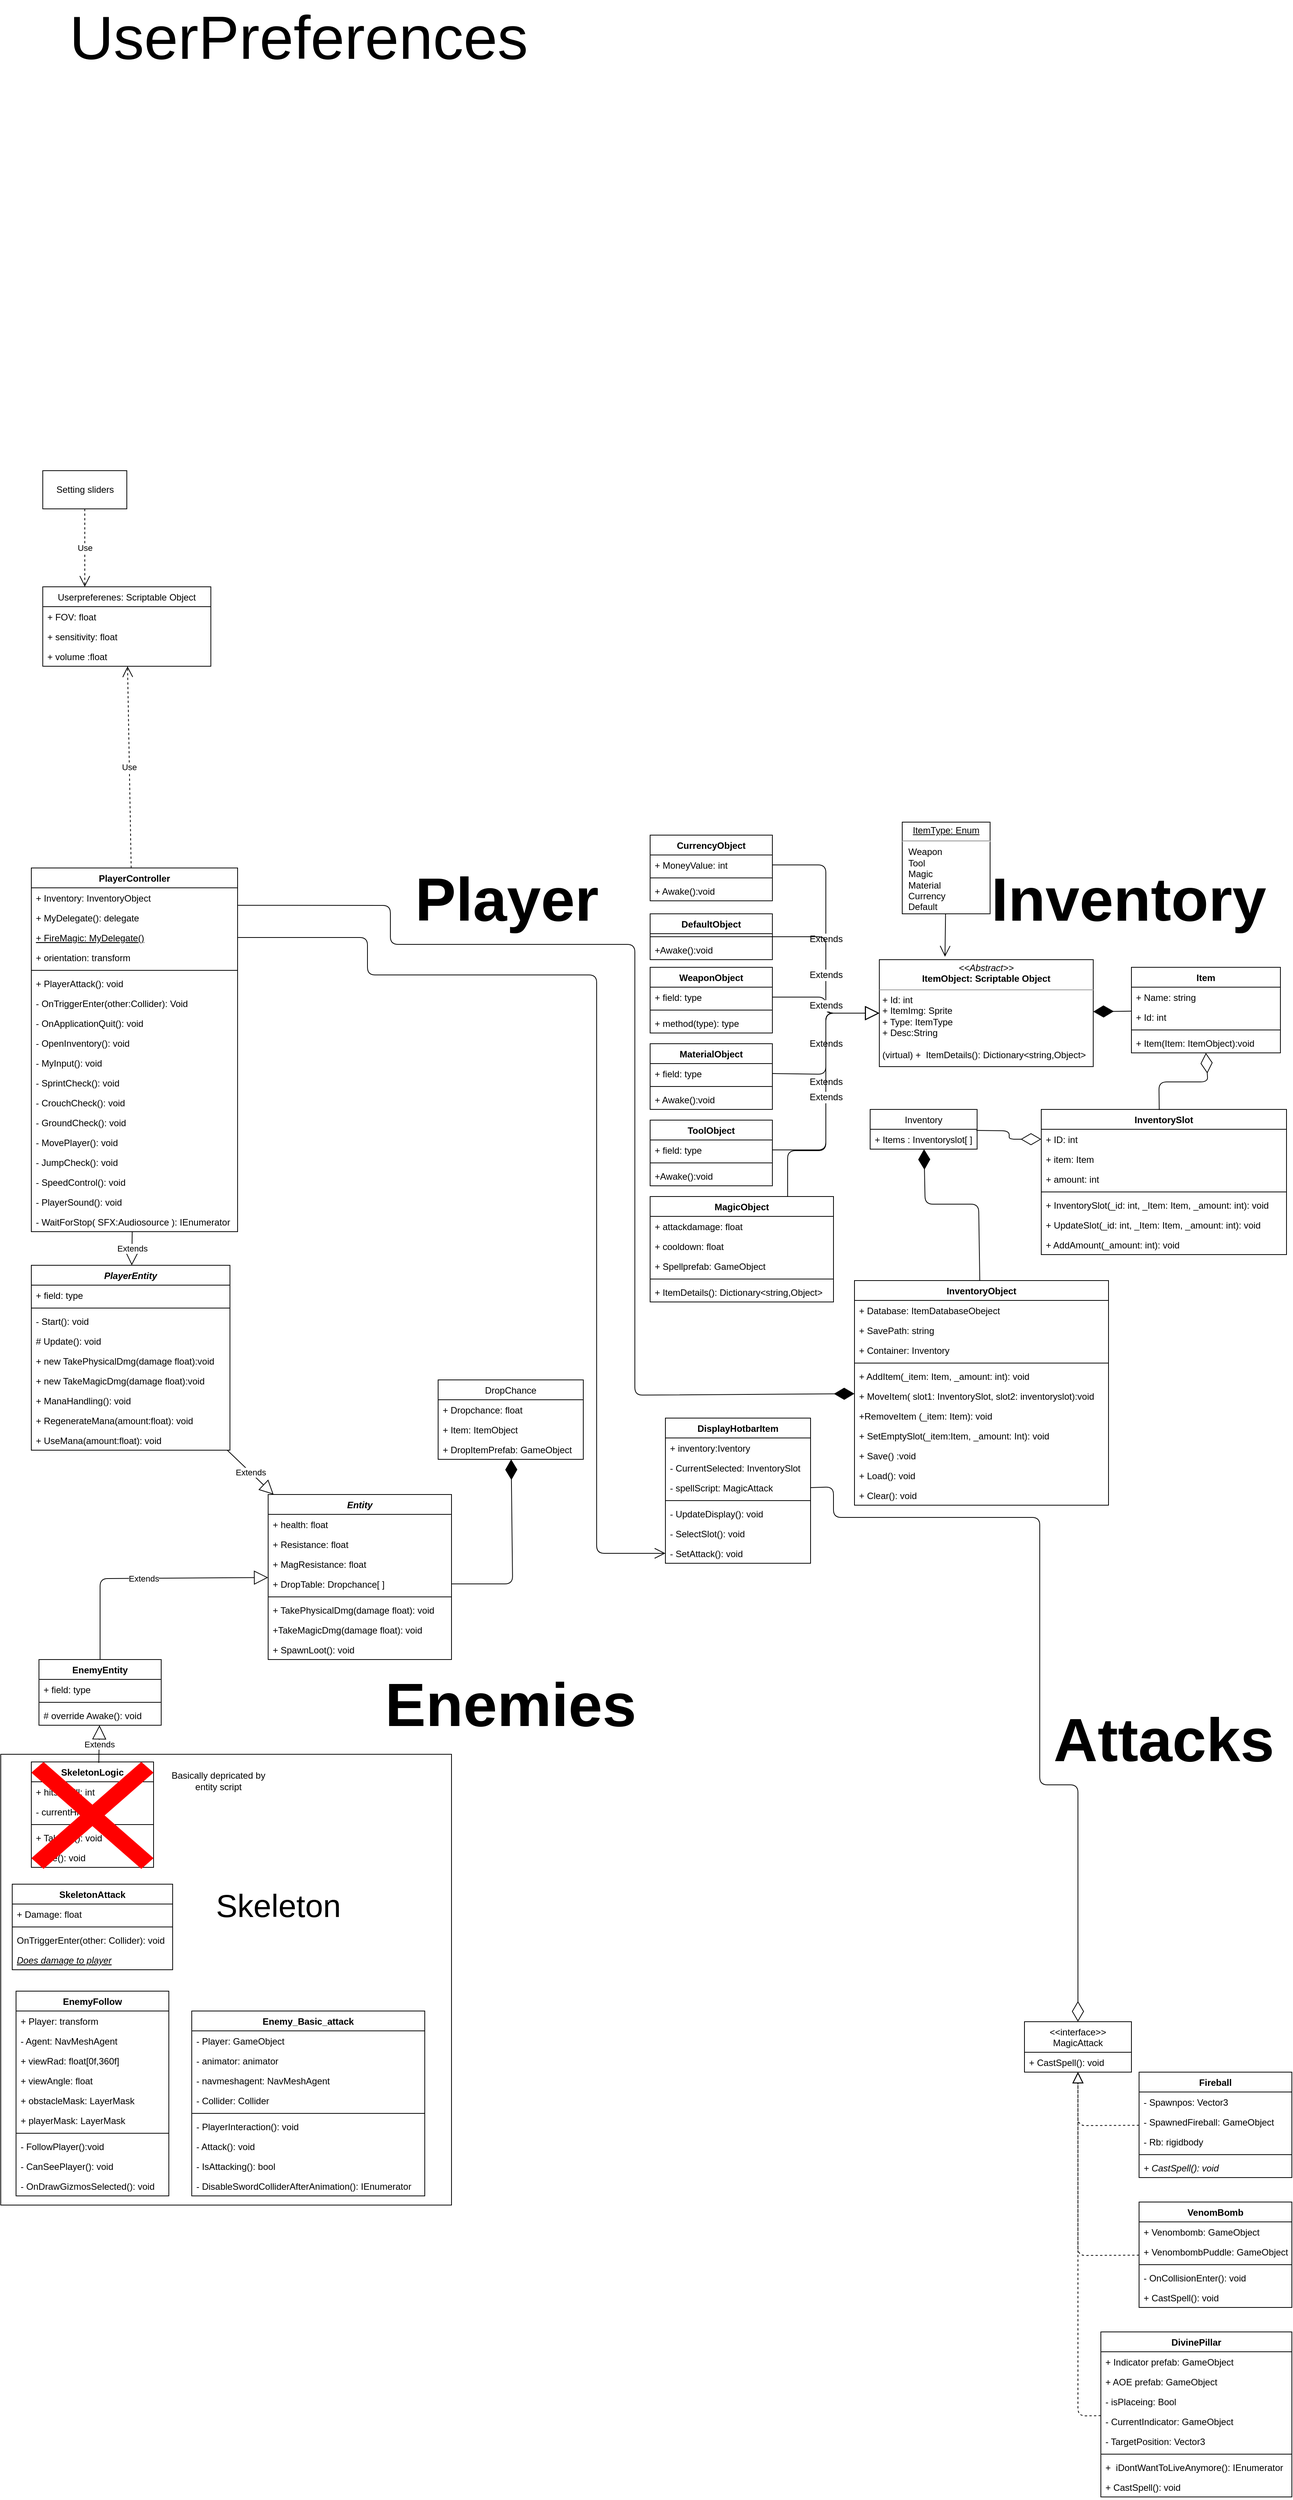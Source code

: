 <mxfile>
    <diagram id="ScaoxvDMnmvQwxWHd5wq" name="Page-1">
        <mxGraphModel dx="2037" dy="3034" grid="1" gridSize="10" guides="1" tooltips="1" connect="1" arrows="1" fold="1" page="1" pageScale="1" pageWidth="850" pageHeight="1100" math="0" shadow="0">
            <root>
                <mxCell id="0"/>
                <mxCell id="1" parent="0"/>
                <mxCell id="2" value="&lt;&lt;interface&gt;&gt;&#10;MagicAttack" style="swimlane;fontStyle=0;childLayout=stackLayout;horizontal=1;startSize=40;fillColor=none;horizontalStack=0;resizeParent=1;resizeParentMax=0;resizeLast=0;collapsible=1;marginBottom=0;" parent="1" vertex="1">
                    <mxGeometry x="500" y="470" width="140" height="66" as="geometry"/>
                </mxCell>
                <mxCell id="3" value="+ CastSpell(): void" style="text;strokeColor=none;fillColor=none;align=left;verticalAlign=top;spacingLeft=4;spacingRight=4;overflow=hidden;rotatable=0;points=[[0,0.5],[1,0.5]];portConstraint=eastwest;" parent="2" vertex="1">
                    <mxGeometry y="40" width="140" height="26" as="geometry"/>
                </mxCell>
                <mxCell id="18" value="Fireball" style="swimlane;fontStyle=1;align=center;verticalAlign=top;childLayout=stackLayout;horizontal=1;startSize=26;horizontalStack=0;resizeParent=1;resizeParentMax=0;resizeLast=0;collapsible=1;marginBottom=0;" parent="1" vertex="1">
                    <mxGeometry x="650" y="536" width="200" height="138" as="geometry">
                        <mxRectangle x="650" y="66" width="80" height="30" as="alternateBounds"/>
                    </mxGeometry>
                </mxCell>
                <mxCell id="19" value="- Spawnpos: Vector3" style="text;strokeColor=none;fillColor=none;align=left;verticalAlign=top;spacingLeft=4;spacingRight=4;overflow=hidden;rotatable=0;points=[[0,0.5],[1,0.5]];portConstraint=eastwest;" parent="18" vertex="1">
                    <mxGeometry y="26" width="200" height="26" as="geometry"/>
                </mxCell>
                <mxCell id="22" value="- SpawnedFireball: GameObject" style="text;strokeColor=none;fillColor=none;align=left;verticalAlign=top;spacingLeft=4;spacingRight=4;overflow=hidden;rotatable=0;points=[[0,0.5],[1,0.5]];portConstraint=eastwest;" parent="18" vertex="1">
                    <mxGeometry y="52" width="200" height="26" as="geometry"/>
                </mxCell>
                <mxCell id="23" value="- Rb: rigidbody" style="text;strokeColor=none;fillColor=none;align=left;verticalAlign=top;spacingLeft=4;spacingRight=4;overflow=hidden;rotatable=0;points=[[0,0.5],[1,0.5]];portConstraint=eastwest;" parent="18" vertex="1">
                    <mxGeometry y="78" width="200" height="26" as="geometry"/>
                </mxCell>
                <mxCell id="20" value="" style="line;strokeWidth=1;fillColor=none;align=left;verticalAlign=middle;spacingTop=-1;spacingLeft=3;spacingRight=3;rotatable=0;labelPosition=right;points=[];portConstraint=eastwest;strokeColor=inherit;" parent="18" vertex="1">
                    <mxGeometry y="104" width="200" height="8" as="geometry"/>
                </mxCell>
                <mxCell id="21" value="+ CastSpell(): void" style="text;strokeColor=none;fillColor=none;align=left;verticalAlign=top;spacingLeft=4;spacingRight=4;overflow=hidden;rotatable=0;points=[[0,0.5],[1,0.5]];portConstraint=eastwest;fontStyle=2" parent="18" vertex="1">
                    <mxGeometry y="112" width="200" height="26" as="geometry"/>
                </mxCell>
                <mxCell id="26" value="VenomBomb" style="swimlane;fontStyle=1;align=center;verticalAlign=top;childLayout=stackLayout;horizontal=1;startSize=26;horizontalStack=0;resizeParent=1;resizeParentMax=0;resizeLast=0;collapsible=1;marginBottom=0;" parent="1" vertex="1">
                    <mxGeometry x="650" y="706" width="200" height="138" as="geometry"/>
                </mxCell>
                <mxCell id="27" value="+ Venombomb: GameObject" style="text;strokeColor=none;fillColor=none;align=left;verticalAlign=top;spacingLeft=4;spacingRight=4;overflow=hidden;rotatable=0;points=[[0,0.5],[1,0.5]];portConstraint=eastwest;" parent="26" vertex="1">
                    <mxGeometry y="26" width="200" height="26" as="geometry"/>
                </mxCell>
                <mxCell id="28" value="+ VenombombPuddle: GameObject" style="text;strokeColor=none;fillColor=none;align=left;verticalAlign=top;spacingLeft=4;spacingRight=4;overflow=hidden;rotatable=0;points=[[0,0.5],[1,0.5]];portConstraint=eastwest;" parent="26" vertex="1">
                    <mxGeometry y="52" width="200" height="26" as="geometry"/>
                </mxCell>
                <mxCell id="30" value="" style="line;strokeWidth=1;fillColor=none;align=left;verticalAlign=middle;spacingTop=-1;spacingLeft=3;spacingRight=3;rotatable=0;labelPosition=right;points=[];portConstraint=eastwest;strokeColor=inherit;" parent="26" vertex="1">
                    <mxGeometry y="78" width="200" height="8" as="geometry"/>
                </mxCell>
                <mxCell id="29" value="- OnCollisionEnter(): void" style="text;strokeColor=none;fillColor=none;align=left;verticalAlign=top;spacingLeft=4;spacingRight=4;overflow=hidden;rotatable=0;points=[[0,0.5],[1,0.5]];portConstraint=eastwest;" parent="26" vertex="1">
                    <mxGeometry y="86" width="200" height="26" as="geometry"/>
                </mxCell>
                <mxCell id="31" value="+ CastSpell(): void" style="text;strokeColor=none;fillColor=none;align=left;verticalAlign=top;spacingLeft=4;spacingRight=4;overflow=hidden;rotatable=0;points=[[0,0.5],[1,0.5]];portConstraint=eastwest;" parent="26" vertex="1">
                    <mxGeometry y="112" width="200" height="26" as="geometry"/>
                </mxCell>
                <mxCell id="32" value="" style="endArrow=block;dashed=1;endFill=0;endSize=12;html=1;" parent="1" source="26" target="2" edge="1">
                    <mxGeometry width="160" relative="1" as="geometry">
                        <mxPoint x="380" y="776" as="sourcePoint"/>
                        <mxPoint x="500" y="536" as="targetPoint"/>
                        <Array as="points">
                            <mxPoint x="570" y="776"/>
                            <mxPoint x="570" y="569"/>
                        </Array>
                    </mxGeometry>
                </mxCell>
                <mxCell id="33" value="DivinePillar" style="swimlane;fontStyle=1;align=center;verticalAlign=top;childLayout=stackLayout;horizontal=1;startSize=26;horizontalStack=0;resizeParent=1;resizeParentMax=0;resizeLast=0;collapsible=1;marginBottom=0;" parent="1" vertex="1">
                    <mxGeometry x="600" y="876" width="250" height="216" as="geometry"/>
                </mxCell>
                <mxCell id="43" value="+ Indicator prefab: GameObject" style="text;strokeColor=none;fillColor=none;align=left;verticalAlign=top;spacingLeft=4;spacingRight=4;overflow=hidden;rotatable=0;points=[[0,0.5],[1,0.5]];portConstraint=eastwest;" parent="33" vertex="1">
                    <mxGeometry y="26" width="250" height="26" as="geometry"/>
                </mxCell>
                <mxCell id="42" value="+ AOE prefab: GameObject" style="text;strokeColor=none;fillColor=none;align=left;verticalAlign=top;spacingLeft=4;spacingRight=4;overflow=hidden;rotatable=0;points=[[0,0.5],[1,0.5]];portConstraint=eastwest;" parent="33" vertex="1">
                    <mxGeometry y="52" width="250" height="26" as="geometry"/>
                </mxCell>
                <mxCell id="41" value="- isPlaceing: Bool" style="text;strokeColor=none;fillColor=none;align=left;verticalAlign=top;spacingLeft=4;spacingRight=4;overflow=hidden;rotatable=0;points=[[0,0.5],[1,0.5]];portConstraint=eastwest;" parent="33" vertex="1">
                    <mxGeometry y="78" width="250" height="26" as="geometry"/>
                </mxCell>
                <mxCell id="34" value="- CurrentIndicator: GameObject" style="text;strokeColor=none;fillColor=none;align=left;verticalAlign=top;spacingLeft=4;spacingRight=4;overflow=hidden;rotatable=0;points=[[0,0.5],[1,0.5]];portConstraint=eastwest;" parent="33" vertex="1">
                    <mxGeometry y="104" width="250" height="26" as="geometry"/>
                </mxCell>
                <mxCell id="35" value="- TargetPosition: Vector3" style="text;strokeColor=none;fillColor=none;align=left;verticalAlign=top;spacingLeft=4;spacingRight=4;overflow=hidden;rotatable=0;points=[[0,0.5],[1,0.5]];portConstraint=eastwest;" parent="33" vertex="1">
                    <mxGeometry y="130" width="250" height="26" as="geometry"/>
                </mxCell>
                <mxCell id="36" value="" style="line;strokeWidth=1;fillColor=none;align=left;verticalAlign=middle;spacingTop=-1;spacingLeft=3;spacingRight=3;rotatable=0;labelPosition=right;points=[];portConstraint=eastwest;strokeColor=inherit;" parent="33" vertex="1">
                    <mxGeometry y="156" width="250" height="8" as="geometry"/>
                </mxCell>
                <mxCell id="37" value="+  iDontWantToLiveAnymore(): IEnumerator" style="text;strokeColor=none;fillColor=none;align=left;verticalAlign=top;spacingLeft=4;spacingRight=4;overflow=hidden;rotatable=0;points=[[0,0.5],[1,0.5]];portConstraint=eastwest;" parent="33" vertex="1">
                    <mxGeometry y="164" width="250" height="26" as="geometry"/>
                </mxCell>
                <mxCell id="38" value="+ CastSpell(): void" style="text;strokeColor=none;fillColor=none;align=left;verticalAlign=top;spacingLeft=4;spacingRight=4;overflow=hidden;rotatable=0;points=[[0,0.5],[1,0.5]];portConstraint=eastwest;" parent="33" vertex="1">
                    <mxGeometry y="190" width="250" height="26" as="geometry"/>
                </mxCell>
                <mxCell id="44" value="" style="endArrow=block;dashed=1;endFill=0;endSize=12;html=1;fontFamily=Helvetica;fontSize=12;fontColor=default;" parent="1" source="33" target="2" edge="1">
                    <mxGeometry width="160" relative="1" as="geometry">
                        <mxPoint x="430" y="966" as="sourcePoint"/>
                        <mxPoint x="520" y="536" as="targetPoint"/>
                        <Array as="points">
                            <mxPoint x="570" y="986"/>
                            <mxPoint x="570" y="569"/>
                        </Array>
                    </mxGeometry>
                </mxCell>
                <mxCell id="45" value="" style="endArrow=block;dashed=1;endFill=0;endSize=12;html=1;fontFamily=Helvetica;fontSize=12;fontColor=default;" parent="1" source="18" target="2" edge="1">
                    <mxGeometry width="160" relative="1" as="geometry">
                        <mxPoint x="470" y="656" as="sourcePoint"/>
                        <mxPoint x="630" y="656" as="targetPoint"/>
                        <Array as="points">
                            <mxPoint x="570" y="606"/>
                            <mxPoint x="570" y="569"/>
                        </Array>
                    </mxGeometry>
                </mxCell>
                <mxCell id="46" value="PlayerController" style="swimlane;fontStyle=1;align=center;verticalAlign=top;childLayout=stackLayout;horizontal=1;startSize=26;horizontalStack=0;resizeParent=1;resizeParentMax=0;resizeLast=0;collapsible=1;marginBottom=0;fontFamily=Helvetica;fontSize=12;fontColor=default;fillColor=none;gradientColor=none;" parent="1" vertex="1">
                    <mxGeometry x="-800" y="-1040" width="270" height="476" as="geometry"/>
                </mxCell>
                <mxCell id="47" value="+ Inventory: InventoryObject" style="text;strokeColor=none;fillColor=none;align=left;verticalAlign=top;spacingLeft=4;spacingRight=4;overflow=hidden;rotatable=0;points=[[0,0.5],[1,0.5]];portConstraint=eastwest;fontFamily=Helvetica;fontSize=12;fontColor=default;" parent="46" vertex="1">
                    <mxGeometry y="26" width="270" height="26" as="geometry"/>
                </mxCell>
                <mxCell id="75" value="+ MyDelegate(): delegate" style="text;strokeColor=none;fillColor=none;align=left;verticalAlign=top;spacingLeft=4;spacingRight=4;overflow=hidden;rotatable=0;points=[[0,0.5],[1,0.5]];portConstraint=eastwest;fontFamily=Helvetica;fontSize=12;fontColor=default;" parent="46" vertex="1">
                    <mxGeometry y="52" width="270" height="26" as="geometry"/>
                </mxCell>
                <mxCell id="76" value="+ FireMagic: MyDelegate()" style="text;strokeColor=none;fillColor=none;align=left;verticalAlign=top;spacingLeft=4;spacingRight=4;overflow=hidden;rotatable=0;points=[[0,0.5],[1,0.5]];portConstraint=eastwest;fontFamily=Helvetica;fontSize=12;fontColor=default;fontStyle=4" parent="46" vertex="1">
                    <mxGeometry y="78" width="270" height="26" as="geometry"/>
                </mxCell>
                <mxCell id="77" value="+ orientation: transform" style="text;strokeColor=none;fillColor=none;align=left;verticalAlign=top;spacingLeft=4;spacingRight=4;overflow=hidden;rotatable=0;points=[[0,0.5],[1,0.5]];portConstraint=eastwest;fontFamily=Helvetica;fontSize=12;fontColor=default;fontStyle=0" parent="46" vertex="1">
                    <mxGeometry y="104" width="270" height="26" as="geometry"/>
                </mxCell>
                <mxCell id="48" value="" style="line;strokeWidth=1;fillColor=none;align=left;verticalAlign=middle;spacingTop=-1;spacingLeft=3;spacingRight=3;rotatable=0;labelPosition=right;points=[];portConstraint=eastwest;strokeColor=inherit;fontFamily=Helvetica;fontSize=12;fontColor=default;" parent="46" vertex="1">
                    <mxGeometry y="130" width="270" height="8" as="geometry"/>
                </mxCell>
                <mxCell id="49" value="+ PlayerAttack(): void" style="text;strokeColor=none;fillColor=none;align=left;verticalAlign=top;spacingLeft=4;spacingRight=4;overflow=hidden;rotatable=0;points=[[0,0.5],[1,0.5]];portConstraint=eastwest;fontFamily=Helvetica;fontSize=12;fontColor=default;" parent="46" vertex="1">
                    <mxGeometry y="138" width="270" height="26" as="geometry"/>
                </mxCell>
                <mxCell id="63" value="- OnTriggerEnter(other:Collider): Void" style="text;strokeColor=none;fillColor=none;align=left;verticalAlign=top;spacingLeft=4;spacingRight=4;overflow=hidden;rotatable=0;points=[[0,0.5],[1,0.5]];portConstraint=eastwest;fontFamily=Helvetica;fontSize=12;fontColor=default;" parent="46" vertex="1">
                    <mxGeometry y="164" width="270" height="26" as="geometry"/>
                </mxCell>
                <mxCell id="62" value="- OnApplicationQuit(): void" style="text;strokeColor=none;fillColor=none;align=left;verticalAlign=top;spacingLeft=4;spacingRight=4;overflow=hidden;rotatable=0;points=[[0,0.5],[1,0.5]];portConstraint=eastwest;fontFamily=Helvetica;fontSize=12;fontColor=default;" parent="46" vertex="1">
                    <mxGeometry y="190" width="270" height="26" as="geometry"/>
                </mxCell>
                <mxCell id="61" value="- OpenInventory(): void" style="text;strokeColor=none;fillColor=none;align=left;verticalAlign=top;spacingLeft=4;spacingRight=4;overflow=hidden;rotatable=0;points=[[0,0.5],[1,0.5]];portConstraint=eastwest;fontFamily=Helvetica;fontSize=12;fontColor=default;" parent="46" vertex="1">
                    <mxGeometry y="216" width="270" height="26" as="geometry"/>
                </mxCell>
                <mxCell id="60" value="- MyInput(): void" style="text;strokeColor=none;fillColor=none;align=left;verticalAlign=top;spacingLeft=4;spacingRight=4;overflow=hidden;rotatable=0;points=[[0,0.5],[1,0.5]];portConstraint=eastwest;fontFamily=Helvetica;fontSize=12;fontColor=default;" parent="46" vertex="1">
                    <mxGeometry y="242" width="270" height="26" as="geometry"/>
                </mxCell>
                <mxCell id="59" value="- SprintCheck(): void" style="text;strokeColor=none;fillColor=none;align=left;verticalAlign=top;spacingLeft=4;spacingRight=4;overflow=hidden;rotatable=0;points=[[0,0.5],[1,0.5]];portConstraint=eastwest;fontFamily=Helvetica;fontSize=12;fontColor=default;" parent="46" vertex="1">
                    <mxGeometry y="268" width="270" height="26" as="geometry"/>
                </mxCell>
                <mxCell id="58" value="- CrouchCheck(): void" style="text;strokeColor=none;fillColor=none;align=left;verticalAlign=top;spacingLeft=4;spacingRight=4;overflow=hidden;rotatable=0;points=[[0,0.5],[1,0.5]];portConstraint=eastwest;fontFamily=Helvetica;fontSize=12;fontColor=default;" parent="46" vertex="1">
                    <mxGeometry y="294" width="270" height="26" as="geometry"/>
                </mxCell>
                <mxCell id="57" value="- GroundCheck(): void" style="text;strokeColor=none;fillColor=none;align=left;verticalAlign=top;spacingLeft=4;spacingRight=4;overflow=hidden;rotatable=0;points=[[0,0.5],[1,0.5]];portConstraint=eastwest;fontFamily=Helvetica;fontSize=12;fontColor=default;" parent="46" vertex="1">
                    <mxGeometry y="320" width="270" height="26" as="geometry"/>
                </mxCell>
                <mxCell id="56" value="- MovePlayer(): void" style="text;strokeColor=none;fillColor=none;align=left;verticalAlign=top;spacingLeft=4;spacingRight=4;overflow=hidden;rotatable=0;points=[[0,0.5],[1,0.5]];portConstraint=eastwest;fontFamily=Helvetica;fontSize=12;fontColor=default;" parent="46" vertex="1">
                    <mxGeometry y="346" width="270" height="26" as="geometry"/>
                </mxCell>
                <mxCell id="55" value="- JumpCheck(): void" style="text;strokeColor=none;fillColor=none;align=left;verticalAlign=top;spacingLeft=4;spacingRight=4;overflow=hidden;rotatable=0;points=[[0,0.5],[1,0.5]];portConstraint=eastwest;fontFamily=Helvetica;fontSize=12;fontColor=default;" parent="46" vertex="1">
                    <mxGeometry y="372" width="270" height="26" as="geometry"/>
                </mxCell>
                <mxCell id="66" value="- SpeedControl(): void" style="text;strokeColor=none;fillColor=none;align=left;verticalAlign=top;spacingLeft=4;spacingRight=4;overflow=hidden;rotatable=0;points=[[0,0.5],[1,0.5]];portConstraint=eastwest;fontFamily=Helvetica;fontSize=12;fontColor=default;" parent="46" vertex="1">
                    <mxGeometry y="398" width="270" height="26" as="geometry"/>
                </mxCell>
                <mxCell id="65" value="- PlayerSound(): void" style="text;strokeColor=none;fillColor=none;align=left;verticalAlign=top;spacingLeft=4;spacingRight=4;overflow=hidden;rotatable=0;points=[[0,0.5],[1,0.5]];portConstraint=eastwest;fontFamily=Helvetica;fontSize=12;fontColor=default;" parent="46" vertex="1">
                    <mxGeometry y="424" width="270" height="26" as="geometry"/>
                </mxCell>
                <mxCell id="64" value="- WaitForStop( SFX:Audiosource ): IEnumerator" style="text;strokeColor=none;fillColor=none;align=left;verticalAlign=top;spacingLeft=4;spacingRight=4;overflow=hidden;rotatable=0;points=[[0,0.5],[1,0.5]];portConstraint=eastwest;fontFamily=Helvetica;fontSize=12;fontColor=default;" parent="46" vertex="1">
                    <mxGeometry y="450" width="270" height="26" as="geometry"/>
                </mxCell>
                <mxCell id="72" value="&lt;h1 style=&quot;font-size: 80px;&quot;&gt;Attacks&lt;/h1&gt;" style="text;html=1;strokeColor=none;fillColor=none;spacing=5;spacingTop=-20;whiteSpace=wrap;overflow=hidden;rounded=0;fontFamily=Helvetica;fontSize=80;fontColor=default;align=center;" parent="1" vertex="1">
                    <mxGeometry x="530" y="10" width="305" height="151" as="geometry"/>
                </mxCell>
                <mxCell id="73" value="&lt;h1 style=&quot;font-size: 80px;&quot;&gt;Player&lt;/h1&gt;" style="text;html=1;strokeColor=none;fillColor=none;spacing=5;spacingTop=-20;whiteSpace=wrap;overflow=hidden;rounded=0;fontFamily=Helvetica;fontSize=80;fontColor=default;align=center;" parent="1" vertex="1">
                    <mxGeometry x="-330" y="-1090" width="305" height="151" as="geometry"/>
                </mxCell>
                <mxCell id="74" value="&lt;h1 style=&quot;font-size: 80px;&quot;&gt;Inventory&lt;/h1&gt;" style="text;html=1;strokeColor=none;fillColor=none;spacing=5;spacingTop=-20;whiteSpace=wrap;overflow=hidden;rounded=0;fontFamily=Helvetica;fontSize=80;fontColor=default;align=center;" parent="1" vertex="1">
                    <mxGeometry x="438" y="-1090" width="397" height="151" as="geometry"/>
                </mxCell>
                <mxCell id="78" value="&lt;h1 style=&quot;font-size: 80px;&quot;&gt;Enemies&lt;/h1&gt;" style="text;html=1;strokeColor=none;fillColor=none;spacing=5;spacingTop=-20;whiteSpace=wrap;overflow=hidden;rounded=0;fontFamily=Helvetica;fontSize=80;fontColor=default;align=center;" parent="1" vertex="1">
                    <mxGeometry x="-345" y="-36" width="345" height="130" as="geometry"/>
                </mxCell>
                <mxCell id="87" value="Entity" style="swimlane;fontStyle=3;align=center;verticalAlign=top;childLayout=stackLayout;horizontal=1;startSize=26;horizontalStack=0;resizeParent=1;resizeParentMax=0;resizeLast=0;collapsible=1;marginBottom=0;fontFamily=Helvetica;fontSize=12;fontColor=default;fillColor=none;gradientColor=none;" parent="1" vertex="1">
                    <mxGeometry x="-490" y="-220" width="240" height="216" as="geometry"/>
                </mxCell>
                <mxCell id="88" value="+ health: float" style="text;strokeColor=none;fillColor=none;align=left;verticalAlign=top;spacingLeft=4;spacingRight=4;overflow=hidden;rotatable=0;points=[[0,0.5],[1,0.5]];portConstraint=eastwest;fontFamily=Helvetica;fontSize=12;fontColor=default;" parent="87" vertex="1">
                    <mxGeometry y="26" width="240" height="26" as="geometry"/>
                </mxCell>
                <mxCell id="93" value="+ Resistance: float" style="text;strokeColor=none;fillColor=none;align=left;verticalAlign=top;spacingLeft=4;spacingRight=4;overflow=hidden;rotatable=0;points=[[0,0.5],[1,0.5]];portConstraint=eastwest;fontFamily=Helvetica;fontSize=12;fontColor=default;" parent="87" vertex="1">
                    <mxGeometry y="52" width="240" height="26" as="geometry"/>
                </mxCell>
                <mxCell id="92" value="+ MagResistance: float" style="text;strokeColor=none;fillColor=none;align=left;verticalAlign=top;spacingLeft=4;spacingRight=4;overflow=hidden;rotatable=0;points=[[0,0.5],[1,0.5]];portConstraint=eastwest;fontFamily=Helvetica;fontSize=12;fontColor=default;" parent="87" vertex="1">
                    <mxGeometry y="78" width="240" height="26" as="geometry"/>
                </mxCell>
                <mxCell id="289" value="+ DropTable: Dropchance[ ]" style="text;strokeColor=none;fillColor=none;align=left;verticalAlign=top;spacingLeft=4;spacingRight=4;overflow=hidden;rotatable=0;points=[[0,0.5],[1,0.5]];portConstraint=eastwest;fontFamily=Helvetica;fontSize=12;fontColor=default;" vertex="1" parent="87">
                    <mxGeometry y="104" width="240" height="26" as="geometry"/>
                </mxCell>
                <mxCell id="89" value="" style="line;strokeWidth=1;fillColor=none;align=left;verticalAlign=middle;spacingTop=-1;spacingLeft=3;spacingRight=3;rotatable=0;labelPosition=right;points=[];portConstraint=eastwest;strokeColor=inherit;fontFamily=Helvetica;fontSize=12;fontColor=default;" parent="87" vertex="1">
                    <mxGeometry y="130" width="240" height="8" as="geometry"/>
                </mxCell>
                <mxCell id="90" value="+ TakePhysicalDmg(damage float): void" style="text;strokeColor=none;fillColor=none;align=left;verticalAlign=top;spacingLeft=4;spacingRight=4;overflow=hidden;rotatable=0;points=[[0,0.5],[1,0.5]];portConstraint=eastwest;fontFamily=Helvetica;fontSize=12;fontColor=default;" parent="87" vertex="1">
                    <mxGeometry y="138" width="240" height="26" as="geometry"/>
                </mxCell>
                <mxCell id="94" value="+TakeMagicDmg(damage float): void" style="text;strokeColor=none;fillColor=none;align=left;verticalAlign=top;spacingLeft=4;spacingRight=4;overflow=hidden;rotatable=0;points=[[0,0.5],[1,0.5]];portConstraint=eastwest;fontFamily=Helvetica;fontSize=12;fontColor=default;" parent="87" vertex="1">
                    <mxGeometry y="164" width="240" height="26" as="geometry"/>
                </mxCell>
                <mxCell id="283" value="+ SpawnLoot(): void" style="text;strokeColor=none;fillColor=none;align=left;verticalAlign=top;spacingLeft=4;spacingRight=4;overflow=hidden;rotatable=0;points=[[0,0.5],[1,0.5]];portConstraint=eastwest;fontFamily=Helvetica;fontSize=12;fontColor=default;" vertex="1" parent="87">
                    <mxGeometry y="190" width="240" height="26" as="geometry"/>
                </mxCell>
                <mxCell id="102" value="SkeletonLogic" style="swimlane;fontStyle=1;align=center;verticalAlign=top;childLayout=stackLayout;horizontal=1;startSize=26;horizontalStack=0;resizeParent=1;resizeParentMax=0;resizeLast=0;collapsible=1;marginBottom=0;fontFamily=Helvetica;fontSize=12;fontColor=default;fillColor=none;gradientColor=none;" parent="1" vertex="1">
                    <mxGeometry x="-800" y="130" width="160" height="138" as="geometry"/>
                </mxCell>
                <mxCell id="103" value="+ hitsToKill: int" style="text;strokeColor=none;fillColor=none;align=left;verticalAlign=top;spacingLeft=4;spacingRight=4;overflow=hidden;rotatable=0;points=[[0,0.5],[1,0.5]];portConstraint=eastwest;fontFamily=Helvetica;fontSize=12;fontColor=default;" parent="102" vertex="1">
                    <mxGeometry y="26" width="160" height="26" as="geometry"/>
                </mxCell>
                <mxCell id="107" value="- currentHits: int" style="text;strokeColor=none;fillColor=none;align=left;verticalAlign=top;spacingLeft=4;spacingRight=4;overflow=hidden;rotatable=0;points=[[0,0.5],[1,0.5]];portConstraint=eastwest;fontFamily=Helvetica;fontSize=12;fontColor=default;" parent="102" vertex="1">
                    <mxGeometry y="52" width="160" height="26" as="geometry"/>
                </mxCell>
                <mxCell id="104" value="" style="line;strokeWidth=1;fillColor=none;align=left;verticalAlign=middle;spacingTop=-1;spacingLeft=3;spacingRight=3;rotatable=0;labelPosition=right;points=[];portConstraint=eastwest;strokeColor=inherit;fontFamily=Helvetica;fontSize=12;fontColor=default;" parent="102" vertex="1">
                    <mxGeometry y="78" width="160" height="8" as="geometry"/>
                </mxCell>
                <mxCell id="105" value="+ TakeHit(): void" style="text;strokeColor=none;fillColor=none;align=left;verticalAlign=top;spacingLeft=4;spacingRight=4;overflow=hidden;rotatable=0;points=[[0,0.5],[1,0.5]];portConstraint=eastwest;fontFamily=Helvetica;fontSize=12;fontColor=default;" parent="102" vertex="1">
                    <mxGeometry y="86" width="160" height="26" as="geometry"/>
                </mxCell>
                <mxCell id="108" value="+ Die(): void" style="text;strokeColor=none;fillColor=none;align=left;verticalAlign=top;spacingLeft=4;spacingRight=4;overflow=hidden;rotatable=0;points=[[0,0.5],[1,0.5]];portConstraint=eastwest;fontFamily=Helvetica;fontSize=12;fontColor=default;" parent="102" vertex="1">
                    <mxGeometry y="112" width="160" height="26" as="geometry"/>
                </mxCell>
                <mxCell id="109" value="" style="shape=mxgraph.mockup.markup.redX;fillColor=#ff0000;html=1;shadow=0;strokeColor=none;fontFamily=Helvetica;fontSize=12;fontColor=default;" parent="1" vertex="1">
                    <mxGeometry x="-800" y="130" width="160" height="140" as="geometry"/>
                </mxCell>
                <mxCell id="110" value="SkeletonAttack" style="swimlane;fontStyle=1;align=center;verticalAlign=top;childLayout=stackLayout;horizontal=1;startSize=26;horizontalStack=0;resizeParent=1;resizeParentMax=0;resizeLast=0;collapsible=1;marginBottom=0;fontFamily=Helvetica;fontSize=12;fontColor=default;fillColor=none;gradientColor=none;" parent="1" vertex="1">
                    <mxGeometry x="-825" y="290" width="210" height="112" as="geometry"/>
                </mxCell>
                <mxCell id="111" value="+ Damage: float" style="text;strokeColor=none;fillColor=none;align=left;verticalAlign=top;spacingLeft=4;spacingRight=4;overflow=hidden;rotatable=0;points=[[0,0.5],[1,0.5]];portConstraint=eastwest;fontFamily=Helvetica;fontSize=12;fontColor=default;" parent="110" vertex="1">
                    <mxGeometry y="26" width="210" height="26" as="geometry"/>
                </mxCell>
                <mxCell id="112" value="" style="line;strokeWidth=1;fillColor=none;align=left;verticalAlign=middle;spacingTop=-1;spacingLeft=3;spacingRight=3;rotatable=0;labelPosition=right;points=[];portConstraint=eastwest;strokeColor=inherit;fontFamily=Helvetica;fontSize=12;fontColor=default;" parent="110" vertex="1">
                    <mxGeometry y="52" width="210" height="8" as="geometry"/>
                </mxCell>
                <mxCell id="113" value="OnTriggerEnter(other: Collider): void" style="text;strokeColor=none;fillColor=none;align=left;verticalAlign=top;spacingLeft=4;spacingRight=4;overflow=hidden;rotatable=0;points=[[0,0.5],[1,0.5]];portConstraint=eastwest;fontFamily=Helvetica;fontSize=12;fontColor=default;" parent="110" vertex="1">
                    <mxGeometry y="60" width="210" height="26" as="geometry"/>
                </mxCell>
                <mxCell id="114" value="Does damage to player" style="text;strokeColor=none;fillColor=none;align=left;verticalAlign=top;spacingLeft=4;spacingRight=4;overflow=hidden;rotatable=0;points=[[0,0.5],[1,0.5]];portConstraint=eastwest;fontFamily=Helvetica;fontSize=12;fontColor=default;fontStyle=6" parent="110" vertex="1">
                    <mxGeometry y="86" width="210" height="26" as="geometry"/>
                </mxCell>
                <mxCell id="115" value="EnemyFollow" style="swimlane;fontStyle=1;align=center;verticalAlign=top;childLayout=stackLayout;horizontal=1;startSize=26;horizontalStack=0;resizeParent=1;resizeParentMax=0;resizeLast=0;collapsible=1;marginBottom=0;fontFamily=Helvetica;fontSize=12;fontColor=default;fillColor=none;gradientColor=none;" parent="1" vertex="1">
                    <mxGeometry x="-820" y="430" width="200" height="268" as="geometry"/>
                </mxCell>
                <mxCell id="116" value="+ Player: transform" style="text;strokeColor=none;fillColor=none;align=left;verticalAlign=top;spacingLeft=4;spacingRight=4;overflow=hidden;rotatable=0;points=[[0,0.5],[1,0.5]];portConstraint=eastwest;fontFamily=Helvetica;fontSize=12;fontColor=default;" parent="115" vertex="1">
                    <mxGeometry y="26" width="200" height="26" as="geometry"/>
                </mxCell>
                <mxCell id="126" value="- Agent: NavMeshAgent" style="text;strokeColor=none;fillColor=none;align=left;verticalAlign=top;spacingLeft=4;spacingRight=4;overflow=hidden;rotatable=0;points=[[0,0.5],[1,0.5]];portConstraint=eastwest;fontFamily=Helvetica;fontSize=12;fontColor=default;" parent="115" vertex="1">
                    <mxGeometry y="52" width="200" height="26" as="geometry"/>
                </mxCell>
                <mxCell id="125" value="+ viewRad: float[0f,360f]" style="text;strokeColor=none;fillColor=none;align=left;verticalAlign=top;spacingLeft=4;spacingRight=4;overflow=hidden;rotatable=0;points=[[0,0.5],[1,0.5]];portConstraint=eastwest;fontFamily=Helvetica;fontSize=12;fontColor=default;" parent="115" vertex="1">
                    <mxGeometry y="78" width="200" height="26" as="geometry"/>
                </mxCell>
                <mxCell id="124" value="+ viewAngle: float" style="text;strokeColor=none;fillColor=none;align=left;verticalAlign=top;spacingLeft=4;spacingRight=4;overflow=hidden;rotatable=0;points=[[0,0.5],[1,0.5]];portConstraint=eastwest;fontFamily=Helvetica;fontSize=12;fontColor=default;" parent="115" vertex="1">
                    <mxGeometry y="104" width="200" height="26" as="geometry"/>
                </mxCell>
                <mxCell id="123" value="+ obstacleMask: LayerMask" style="text;strokeColor=none;fillColor=none;align=left;verticalAlign=top;spacingLeft=4;spacingRight=4;overflow=hidden;rotatable=0;points=[[0,0.5],[1,0.5]];portConstraint=eastwest;fontFamily=Helvetica;fontSize=12;fontColor=default;" parent="115" vertex="1">
                    <mxGeometry y="130" width="200" height="26" as="geometry"/>
                </mxCell>
                <mxCell id="122" value="+ playerMask: LayerMask" style="text;strokeColor=none;fillColor=none;align=left;verticalAlign=top;spacingLeft=4;spacingRight=4;overflow=hidden;rotatable=0;points=[[0,0.5],[1,0.5]];portConstraint=eastwest;fontFamily=Helvetica;fontSize=12;fontColor=default;" parent="115" vertex="1">
                    <mxGeometry y="156" width="200" height="26" as="geometry"/>
                </mxCell>
                <mxCell id="117" value="" style="line;strokeWidth=1;fillColor=none;align=left;verticalAlign=middle;spacingTop=-1;spacingLeft=3;spacingRight=3;rotatable=0;labelPosition=right;points=[];portConstraint=eastwest;strokeColor=inherit;fontFamily=Helvetica;fontSize=12;fontColor=default;" parent="115" vertex="1">
                    <mxGeometry y="182" width="200" height="8" as="geometry"/>
                </mxCell>
                <mxCell id="118" value="- FollowPlayer():void" style="text;strokeColor=none;fillColor=none;align=left;verticalAlign=top;spacingLeft=4;spacingRight=4;overflow=hidden;rotatable=0;points=[[0,0.5],[1,0.5]];portConstraint=eastwest;fontFamily=Helvetica;fontSize=12;fontColor=default;" parent="115" vertex="1">
                    <mxGeometry y="190" width="200" height="26" as="geometry"/>
                </mxCell>
                <mxCell id="128" value="- CanSeePlayer(): void" style="text;strokeColor=none;fillColor=none;align=left;verticalAlign=top;spacingLeft=4;spacingRight=4;overflow=hidden;rotatable=0;points=[[0,0.5],[1,0.5]];portConstraint=eastwest;fontFamily=Helvetica;fontSize=12;fontColor=default;" parent="115" vertex="1">
                    <mxGeometry y="216" width="200" height="26" as="geometry"/>
                </mxCell>
                <mxCell id="127" value="- OnDrawGizmosSelected(): void" style="text;strokeColor=none;fillColor=none;align=left;verticalAlign=top;spacingLeft=4;spacingRight=4;overflow=hidden;rotatable=0;points=[[0,0.5],[1,0.5]];portConstraint=eastwest;fontFamily=Helvetica;fontSize=12;fontColor=default;" parent="115" vertex="1">
                    <mxGeometry y="242" width="200" height="26" as="geometry"/>
                </mxCell>
                <mxCell id="129" value="Enemy_Basic_attack&#10;" style="swimlane;fontStyle=1;align=center;verticalAlign=top;childLayout=stackLayout;horizontal=1;startSize=26;horizontalStack=0;resizeParent=1;resizeParentMax=0;resizeLast=0;collapsible=1;marginBottom=0;fontFamily=Helvetica;fontSize=12;fontColor=default;fillColor=none;gradientColor=none;" parent="1" vertex="1">
                    <mxGeometry x="-590" y="456" width="305" height="242" as="geometry"/>
                </mxCell>
                <mxCell id="130" value="- Player: GameObject" style="text;strokeColor=none;fillColor=none;align=left;verticalAlign=top;spacingLeft=4;spacingRight=4;overflow=hidden;rotatable=0;points=[[0,0.5],[1,0.5]];portConstraint=eastwest;fontFamily=Helvetica;fontSize=12;fontColor=default;" parent="129" vertex="1">
                    <mxGeometry y="26" width="305" height="26" as="geometry"/>
                </mxCell>
                <mxCell id="142" value="- animator: animator" style="text;strokeColor=none;fillColor=none;align=left;verticalAlign=top;spacingLeft=4;spacingRight=4;overflow=hidden;rotatable=0;points=[[0,0.5],[1,0.5]];portConstraint=eastwest;fontFamily=Helvetica;fontSize=12;fontColor=default;" parent="129" vertex="1">
                    <mxGeometry y="52" width="305" height="26" as="geometry"/>
                </mxCell>
                <mxCell id="141" value="- navmeshagent: NavMeshAgent" style="text;strokeColor=none;fillColor=none;align=left;verticalAlign=top;spacingLeft=4;spacingRight=4;overflow=hidden;rotatable=0;points=[[0,0.5],[1,0.5]];portConstraint=eastwest;fontFamily=Helvetica;fontSize=12;fontColor=default;" parent="129" vertex="1">
                    <mxGeometry y="78" width="305" height="26" as="geometry"/>
                </mxCell>
                <mxCell id="140" value="- Collider: Collider" style="text;strokeColor=none;fillColor=none;align=left;verticalAlign=top;spacingLeft=4;spacingRight=4;overflow=hidden;rotatable=0;points=[[0,0.5],[1,0.5]];portConstraint=eastwest;fontFamily=Helvetica;fontSize=12;fontColor=default;" parent="129" vertex="1">
                    <mxGeometry y="104" width="305" height="26" as="geometry"/>
                </mxCell>
                <mxCell id="131" value="" style="line;strokeWidth=1;fillColor=none;align=left;verticalAlign=middle;spacingTop=-1;spacingLeft=3;spacingRight=3;rotatable=0;labelPosition=right;points=[];portConstraint=eastwest;strokeColor=inherit;fontFamily=Helvetica;fontSize=12;fontColor=default;" parent="129" vertex="1">
                    <mxGeometry y="130" width="305" height="8" as="geometry"/>
                </mxCell>
                <mxCell id="132" value="- PlayerInteraction(): void" style="text;strokeColor=none;fillColor=none;align=left;verticalAlign=top;spacingLeft=4;spacingRight=4;overflow=hidden;rotatable=0;points=[[0,0.5],[1,0.5]];portConstraint=eastwest;fontFamily=Helvetica;fontSize=12;fontColor=default;" parent="129" vertex="1">
                    <mxGeometry y="138" width="305" height="26" as="geometry"/>
                </mxCell>
                <mxCell id="143" value="- Attack(): void" style="text;strokeColor=none;fillColor=none;align=left;verticalAlign=top;spacingLeft=4;spacingRight=4;overflow=hidden;rotatable=0;points=[[0,0.5],[1,0.5]];portConstraint=eastwest;fontFamily=Helvetica;fontSize=12;fontColor=default;" parent="129" vertex="1">
                    <mxGeometry y="164" width="305" height="26" as="geometry"/>
                </mxCell>
                <mxCell id="145" value="- IsAttacking(): bool" style="text;strokeColor=none;fillColor=none;align=left;verticalAlign=top;spacingLeft=4;spacingRight=4;overflow=hidden;rotatable=0;points=[[0,0.5],[1,0.5]];portConstraint=eastwest;fontFamily=Helvetica;fontSize=12;fontColor=default;" parent="129" vertex="1">
                    <mxGeometry y="190" width="305" height="26" as="geometry"/>
                </mxCell>
                <mxCell id="144" value="- DisableSwordColliderAfterAnimation(): IEnumerator" style="text;strokeColor=none;fillColor=none;align=left;verticalAlign=top;spacingLeft=4;spacingRight=4;overflow=hidden;rotatable=0;points=[[0,0.5],[1,0.5]];portConstraint=eastwest;fontFamily=Helvetica;fontSize=12;fontColor=default;" parent="129" vertex="1">
                    <mxGeometry y="216" width="305" height="26" as="geometry"/>
                </mxCell>
                <mxCell id="146" value="Basically depricated by entity script" style="text;html=1;strokeColor=none;fillColor=none;align=center;verticalAlign=middle;whiteSpace=wrap;rounded=0;fontFamily=Helvetica;fontSize=12;fontColor=default;" parent="1" vertex="1">
                    <mxGeometry x="-630" y="130" width="150" height="50" as="geometry"/>
                </mxCell>
                <mxCell id="147" value="" style="whiteSpace=wrap;html=1;aspect=fixed;fontFamily=Helvetica;fontSize=12;fontColor=default;fillColor=none;gradientColor=none;" parent="1" vertex="1">
                    <mxGeometry x="-840" y="120" width="590" height="590" as="geometry"/>
                </mxCell>
                <mxCell id="148" value="&lt;font style=&quot;font-size: 42px;&quot;&gt;Skeleton&lt;/font&gt;" style="text;html=1;strokeColor=none;fillColor=none;align=center;verticalAlign=middle;whiteSpace=wrap;rounded=0;fontFamily=Helvetica;fontSize=12;fontColor=default;" parent="1" vertex="1">
                    <mxGeometry x="-580" y="290" width="207" height="58" as="geometry"/>
                </mxCell>
                <mxCell id="153" value="Item" style="swimlane;fontStyle=1;align=center;verticalAlign=top;childLayout=stackLayout;horizontal=1;startSize=26;horizontalStack=0;resizeParent=1;resizeParentMax=0;resizeLast=0;collapsible=1;marginBottom=0;fontFamily=Helvetica;fontSize=12;fontColor=default;fillColor=none;gradientColor=none;" parent="1" vertex="1">
                    <mxGeometry x="640" y="-910" width="195" height="112" as="geometry"/>
                </mxCell>
                <mxCell id="154" value="+ Name: string" style="text;strokeColor=none;fillColor=none;align=left;verticalAlign=top;spacingLeft=4;spacingRight=4;overflow=hidden;rotatable=0;points=[[0,0.5],[1,0.5]];portConstraint=eastwest;fontFamily=Helvetica;fontSize=12;fontColor=default;" parent="153" vertex="1">
                    <mxGeometry y="26" width="195" height="26" as="geometry"/>
                </mxCell>
                <mxCell id="157" value="+ Id: int" style="text;strokeColor=none;fillColor=none;align=left;verticalAlign=top;spacingLeft=4;spacingRight=4;overflow=hidden;rotatable=0;points=[[0,0.5],[1,0.5]];portConstraint=eastwest;fontFamily=Helvetica;fontSize=12;fontColor=default;" parent="153" vertex="1">
                    <mxGeometry y="52" width="195" height="26" as="geometry"/>
                </mxCell>
                <mxCell id="155" value="" style="line;strokeWidth=1;fillColor=none;align=left;verticalAlign=middle;spacingTop=-1;spacingLeft=3;spacingRight=3;rotatable=0;labelPosition=right;points=[];portConstraint=eastwest;strokeColor=inherit;fontFamily=Helvetica;fontSize=12;fontColor=default;" parent="153" vertex="1">
                    <mxGeometry y="78" width="195" height="8" as="geometry"/>
                </mxCell>
                <mxCell id="156" value="+ Item(Item: ItemObject):void" style="text;strokeColor=none;fillColor=none;align=left;verticalAlign=top;spacingLeft=4;spacingRight=4;overflow=hidden;rotatable=0;points=[[0,0.5],[1,0.5]];portConstraint=eastwest;fontFamily=Helvetica;fontSize=12;fontColor=default;" parent="153" vertex="1">
                    <mxGeometry y="86" width="195" height="26" as="geometry"/>
                </mxCell>
                <mxCell id="162" value="&lt;p style=&quot;margin:0px;margin-top:4px;text-align:center;&quot;&gt;&lt;i&gt;&amp;lt;&amp;lt;Abstract&amp;gt;&amp;gt;&lt;/i&gt;&lt;br&gt;&lt;b&gt;ItemObject: Scriptable Object&lt;/b&gt;&lt;/p&gt;&lt;hr size=&quot;1&quot;&gt;&lt;p style=&quot;margin:0px;margin-left:4px;&quot;&gt;+ Id: int&lt;br&gt;+ ItemImg: Sprite&lt;/p&gt;&lt;p style=&quot;margin:0px;margin-left:4px;&quot;&gt;+ Type: ItemType&lt;/p&gt;&lt;p style=&quot;margin:0px;margin-left:4px;&quot;&gt;&lt;span style=&quot;background-color: initial;&quot;&gt;+ Desc:String&lt;/span&gt;&lt;/p&gt;&lt;p style=&quot;margin:0px;margin-left:4px;&quot;&gt;&lt;br&gt;&lt;/p&gt;&lt;p style=&quot;margin:0px;margin-left:4px;&quot;&gt;&lt;span style=&quot;background-color: initial;&quot;&gt;(virtual) +&amp;nbsp; ItemDetails(): Dictionary&amp;lt;string,Object&amp;gt;&lt;/span&gt;&lt;/p&gt;" style="verticalAlign=top;align=left;overflow=fill;fontSize=12;fontFamily=Helvetica;html=1;fontColor=default;fillColor=none;gradientColor=none;" parent="1" vertex="1">
                    <mxGeometry x="310" y="-920" width="280" height="140" as="geometry"/>
                </mxCell>
                <mxCell id="167" value="&lt;p style=&quot;margin:0px;margin-top:4px;text-align:center;text-decoration:underline;&quot;&gt;ItemType: Enum&lt;/p&gt;&lt;hr&gt;&lt;p style=&quot;margin:0px;margin-left:8px;&quot;&gt;Weapon&lt;/p&gt;&lt;p style=&quot;margin:0px;margin-left:8px;&quot;&gt;Tool&lt;/p&gt;&lt;p style=&quot;margin:0px;margin-left:8px;&quot;&gt;Magic&lt;/p&gt;&lt;p style=&quot;margin:0px;margin-left:8px;&quot;&gt;Material&lt;/p&gt;&lt;p style=&quot;margin:0px;margin-left:8px;&quot;&gt;Currency&lt;/p&gt;&lt;p style=&quot;margin:0px;margin-left:8px;&quot;&gt;Default&lt;/p&gt;&lt;p style=&quot;margin:0px;margin-left:8px;&quot;&gt;&lt;br&gt;&lt;/p&gt;" style="verticalAlign=top;align=left;overflow=fill;fontSize=12;fontFamily=Helvetica;html=1;fontColor=default;fillColor=none;gradientColor=none;" parent="1" vertex="1">
                    <mxGeometry x="340" y="-1100" width="115" height="120" as="geometry"/>
                </mxCell>
                <mxCell id="168" value="" style="endArrow=open;endFill=1;endSize=12;html=1;fontFamily=Helvetica;fontSize=12;fontColor=default;entryX=0.307;entryY=-0.028;entryDx=0;entryDy=0;entryPerimeter=0;" parent="1" source="167" target="162" edge="1">
                    <mxGeometry width="160" relative="1" as="geometry">
                        <mxPoint x="320" y="-910" as="sourcePoint"/>
                        <mxPoint x="480" y="-910" as="targetPoint"/>
                    </mxGeometry>
                </mxCell>
                <mxCell id="170" value="" style="endArrow=diamondThin;endFill=1;endSize=24;html=1;fontFamily=Helvetica;fontSize=12;fontColor=default;" parent="1" source="153" target="162" edge="1">
                    <mxGeometry width="160" relative="1" as="geometry">
                        <mxPoint x="590" y="-730" as="sourcePoint"/>
                        <mxPoint x="750" y="-730" as="targetPoint"/>
                    </mxGeometry>
                </mxCell>
                <mxCell id="171" value="DefaultObject" style="swimlane;fontStyle=1;align=center;verticalAlign=top;childLayout=stackLayout;horizontal=1;startSize=26;horizontalStack=0;resizeParent=1;resizeParentMax=0;resizeLast=0;collapsible=1;marginBottom=0;fontFamily=Helvetica;fontSize=12;fontColor=default;fillColor=none;gradientColor=none;" parent="1" vertex="1">
                    <mxGeometry x="10" y="-980" width="160" height="60" as="geometry"/>
                </mxCell>
                <mxCell id="173" value="" style="line;strokeWidth=1;fillColor=none;align=left;verticalAlign=middle;spacingTop=-1;spacingLeft=3;spacingRight=3;rotatable=0;labelPosition=right;points=[];portConstraint=eastwest;strokeColor=inherit;fontFamily=Helvetica;fontSize=12;fontColor=default;" parent="171" vertex="1">
                    <mxGeometry y="26" width="160" height="8" as="geometry"/>
                </mxCell>
                <mxCell id="174" value="+Awake():void" style="text;strokeColor=none;fillColor=none;align=left;verticalAlign=top;spacingLeft=4;spacingRight=4;overflow=hidden;rotatable=0;points=[[0,0.5],[1,0.5]];portConstraint=eastwest;fontFamily=Helvetica;fontSize=12;fontColor=default;" parent="171" vertex="1">
                    <mxGeometry y="34" width="160" height="26" as="geometry"/>
                </mxCell>
                <mxCell id="175" value="MagicObject" style="swimlane;fontStyle=1;align=center;verticalAlign=top;childLayout=stackLayout;horizontal=1;startSize=26;horizontalStack=0;resizeParent=1;resizeParentMax=0;resizeLast=0;collapsible=1;marginBottom=0;fontFamily=Helvetica;fontSize=12;fontColor=default;fillColor=none;gradientColor=none;" parent="1" vertex="1">
                    <mxGeometry x="10" y="-610" width="240" height="138" as="geometry"/>
                </mxCell>
                <mxCell id="176" value="+ attackdamage: float" style="text;strokeColor=none;fillColor=none;align=left;verticalAlign=top;spacingLeft=4;spacingRight=4;overflow=hidden;rotatable=0;points=[[0,0.5],[1,0.5]];portConstraint=eastwest;fontFamily=Helvetica;fontSize=12;fontColor=default;" parent="175" vertex="1">
                    <mxGeometry y="26" width="240" height="26" as="geometry"/>
                </mxCell>
                <mxCell id="196" value="+ cooldown: float" style="text;strokeColor=none;fillColor=none;align=left;verticalAlign=top;spacingLeft=4;spacingRight=4;overflow=hidden;rotatable=0;points=[[0,0.5],[1,0.5]];portConstraint=eastwest;fontFamily=Helvetica;fontSize=12;fontColor=default;" parent="175" vertex="1">
                    <mxGeometry y="52" width="240" height="26" as="geometry"/>
                </mxCell>
                <mxCell id="195" value="+ Spellprefab: GameObject" style="text;strokeColor=none;fillColor=none;align=left;verticalAlign=top;spacingLeft=4;spacingRight=4;overflow=hidden;rotatable=0;points=[[0,0.5],[1,0.5]];portConstraint=eastwest;fontFamily=Helvetica;fontSize=12;fontColor=default;" parent="175" vertex="1">
                    <mxGeometry y="78" width="240" height="26" as="geometry"/>
                </mxCell>
                <mxCell id="177" value="" style="line;strokeWidth=1;fillColor=none;align=left;verticalAlign=middle;spacingTop=-1;spacingLeft=3;spacingRight=3;rotatable=0;labelPosition=right;points=[];portConstraint=eastwest;strokeColor=inherit;fontFamily=Helvetica;fontSize=12;fontColor=default;" parent="175" vertex="1">
                    <mxGeometry y="104" width="240" height="8" as="geometry"/>
                </mxCell>
                <mxCell id="178" value="+ ItemDetails(): Dictionary&lt;string,Object&gt;" style="text;strokeColor=none;fillColor=none;align=left;verticalAlign=top;spacingLeft=4;spacingRight=4;overflow=hidden;rotatable=0;points=[[0,0.5],[1,0.5]];portConstraint=eastwest;fontFamily=Helvetica;fontSize=12;fontColor=default;" parent="175" vertex="1">
                    <mxGeometry y="112" width="240" height="26" as="geometry"/>
                </mxCell>
                <mxCell id="179" value="CurrencyObject" style="swimlane;fontStyle=1;align=center;verticalAlign=top;childLayout=stackLayout;horizontal=1;startSize=26;horizontalStack=0;resizeParent=1;resizeParentMax=0;resizeLast=0;collapsible=1;marginBottom=0;fontFamily=Helvetica;fontSize=12;fontColor=default;fillColor=none;gradientColor=none;" parent="1" vertex="1">
                    <mxGeometry x="10" y="-1083" width="160" height="86" as="geometry"/>
                </mxCell>
                <mxCell id="180" value="+ MoneyValue: int" style="text;strokeColor=none;fillColor=none;align=left;verticalAlign=top;spacingLeft=4;spacingRight=4;overflow=hidden;rotatable=0;points=[[0,0.5],[1,0.5]];portConstraint=eastwest;fontFamily=Helvetica;fontSize=12;fontColor=default;" parent="179" vertex="1">
                    <mxGeometry y="26" width="160" height="26" as="geometry"/>
                </mxCell>
                <mxCell id="181" value="" style="line;strokeWidth=1;fillColor=none;align=left;verticalAlign=middle;spacingTop=-1;spacingLeft=3;spacingRight=3;rotatable=0;labelPosition=right;points=[];portConstraint=eastwest;strokeColor=inherit;fontFamily=Helvetica;fontSize=12;fontColor=default;" parent="179" vertex="1">
                    <mxGeometry y="52" width="160" height="8" as="geometry"/>
                </mxCell>
                <mxCell id="182" value="+ Awake():void" style="text;strokeColor=none;fillColor=none;align=left;verticalAlign=top;spacingLeft=4;spacingRight=4;overflow=hidden;rotatable=0;points=[[0,0.5],[1,0.5]];portConstraint=eastwest;fontFamily=Helvetica;fontSize=12;fontColor=default;" parent="179" vertex="1">
                    <mxGeometry y="60" width="160" height="26" as="geometry"/>
                </mxCell>
                <mxCell id="183" value="WeaponObject" style="swimlane;fontStyle=1;align=center;verticalAlign=top;childLayout=stackLayout;horizontal=1;startSize=26;horizontalStack=0;resizeParent=1;resizeParentMax=0;resizeLast=0;collapsible=1;marginBottom=0;fontFamily=Helvetica;fontSize=12;fontColor=default;fillColor=none;gradientColor=none;" parent="1" vertex="1">
                    <mxGeometry x="10" y="-910" width="160" height="86" as="geometry"/>
                </mxCell>
                <mxCell id="184" value="+ field: type" style="text;strokeColor=none;fillColor=none;align=left;verticalAlign=top;spacingLeft=4;spacingRight=4;overflow=hidden;rotatable=0;points=[[0,0.5],[1,0.5]];portConstraint=eastwest;fontFamily=Helvetica;fontSize=12;fontColor=default;" parent="183" vertex="1">
                    <mxGeometry y="26" width="160" height="26" as="geometry"/>
                </mxCell>
                <mxCell id="185" value="" style="line;strokeWidth=1;fillColor=none;align=left;verticalAlign=middle;spacingTop=-1;spacingLeft=3;spacingRight=3;rotatable=0;labelPosition=right;points=[];portConstraint=eastwest;strokeColor=inherit;fontFamily=Helvetica;fontSize=12;fontColor=default;" parent="183" vertex="1">
                    <mxGeometry y="52" width="160" height="8" as="geometry"/>
                </mxCell>
                <mxCell id="186" value="+ method(type): type" style="text;strokeColor=none;fillColor=none;align=left;verticalAlign=top;spacingLeft=4;spacingRight=4;overflow=hidden;rotatable=0;points=[[0,0.5],[1,0.5]];portConstraint=eastwest;fontFamily=Helvetica;fontSize=12;fontColor=default;" parent="183" vertex="1">
                    <mxGeometry y="60" width="160" height="26" as="geometry"/>
                </mxCell>
                <mxCell id="187" value="MaterialObject" style="swimlane;fontStyle=1;align=center;verticalAlign=top;childLayout=stackLayout;horizontal=1;startSize=26;horizontalStack=0;resizeParent=1;resizeParentMax=0;resizeLast=0;collapsible=1;marginBottom=0;fontFamily=Helvetica;fontSize=12;fontColor=default;fillColor=none;gradientColor=none;" parent="1" vertex="1">
                    <mxGeometry x="10" y="-810" width="160" height="86" as="geometry"/>
                </mxCell>
                <mxCell id="188" value="+ field: type" style="text;strokeColor=none;fillColor=none;align=left;verticalAlign=top;spacingLeft=4;spacingRight=4;overflow=hidden;rotatable=0;points=[[0,0.5],[1,0.5]];portConstraint=eastwest;fontFamily=Helvetica;fontSize=12;fontColor=default;" parent="187" vertex="1">
                    <mxGeometry y="26" width="160" height="26" as="geometry"/>
                </mxCell>
                <mxCell id="189" value="" style="line;strokeWidth=1;fillColor=none;align=left;verticalAlign=middle;spacingTop=-1;spacingLeft=3;spacingRight=3;rotatable=0;labelPosition=right;points=[];portConstraint=eastwest;strokeColor=inherit;fontFamily=Helvetica;fontSize=12;fontColor=default;" parent="187" vertex="1">
                    <mxGeometry y="52" width="160" height="8" as="geometry"/>
                </mxCell>
                <mxCell id="190" value="+ Awake():void" style="text;strokeColor=none;fillColor=none;align=left;verticalAlign=top;spacingLeft=4;spacingRight=4;overflow=hidden;rotatable=0;points=[[0,0.5],[1,0.5]];portConstraint=eastwest;fontFamily=Helvetica;fontSize=12;fontColor=default;" parent="187" vertex="1">
                    <mxGeometry y="60" width="160" height="26" as="geometry"/>
                </mxCell>
                <mxCell id="191" value="ToolObject" style="swimlane;fontStyle=1;align=center;verticalAlign=top;childLayout=stackLayout;horizontal=1;startSize=26;horizontalStack=0;resizeParent=1;resizeParentMax=0;resizeLast=0;collapsible=1;marginBottom=0;fontFamily=Helvetica;fontSize=12;fontColor=default;fillColor=none;gradientColor=none;" parent="1" vertex="1">
                    <mxGeometry x="10" y="-710" width="160" height="86" as="geometry"/>
                </mxCell>
                <mxCell id="192" value="+ field: type" style="text;strokeColor=none;fillColor=none;align=left;verticalAlign=top;spacingLeft=4;spacingRight=4;overflow=hidden;rotatable=0;points=[[0,0.5],[1,0.5]];portConstraint=eastwest;fontFamily=Helvetica;fontSize=12;fontColor=default;" parent="191" vertex="1">
                    <mxGeometry y="26" width="160" height="26" as="geometry"/>
                </mxCell>
                <mxCell id="193" value="" style="line;strokeWidth=1;fillColor=none;align=left;verticalAlign=middle;spacingTop=-1;spacingLeft=3;spacingRight=3;rotatable=0;labelPosition=right;points=[];portConstraint=eastwest;strokeColor=inherit;fontFamily=Helvetica;fontSize=12;fontColor=default;" parent="191" vertex="1">
                    <mxGeometry y="52" width="160" height="8" as="geometry"/>
                </mxCell>
                <mxCell id="194" value="+Awake():void" style="text;strokeColor=none;fillColor=none;align=left;verticalAlign=top;spacingLeft=4;spacingRight=4;overflow=hidden;rotatable=0;points=[[0,0.5],[1,0.5]];portConstraint=eastwest;fontFamily=Helvetica;fontSize=12;fontColor=default;" parent="191" vertex="1">
                    <mxGeometry y="60" width="160" height="26" as="geometry"/>
                </mxCell>
                <mxCell id="200" value="Extends" style="endArrow=block;endSize=16;endFill=0;html=1;fontFamily=Helvetica;fontSize=12;fontColor=default;entryX=0;entryY=0.5;entryDx=0;entryDy=0;exitX=1;exitY=0.5;exitDx=0;exitDy=0;" parent="1" source="180" target="162" edge="1">
                    <mxGeometry width="160" relative="1" as="geometry">
                        <mxPoint x="260" y="-700" as="sourcePoint"/>
                        <mxPoint x="420" y="-700" as="targetPoint"/>
                        <Array as="points">
                            <mxPoint x="240" y="-1044"/>
                            <mxPoint x="240" y="-850"/>
                        </Array>
                    </mxGeometry>
                </mxCell>
                <mxCell id="201" value="Extends" style="endArrow=block;endSize=16;endFill=0;html=1;fontFamily=Helvetica;fontSize=12;fontColor=default;exitX=1;exitY=0.5;exitDx=0;exitDy=0;entryX=0;entryY=0.5;entryDx=0;entryDy=0;" parent="1" source="171" target="162" edge="1">
                    <mxGeometry width="160" relative="1" as="geometry">
                        <mxPoint x="230" y="-770" as="sourcePoint"/>
                        <mxPoint x="390" y="-770" as="targetPoint"/>
                        <Array as="points">
                            <mxPoint x="240" y="-950"/>
                            <mxPoint x="240" y="-850"/>
                        </Array>
                    </mxGeometry>
                </mxCell>
                <mxCell id="202" value="Extends" style="endArrow=block;endSize=16;endFill=0;html=1;fontFamily=Helvetica;fontSize=12;fontColor=default;exitX=1;exitY=0.5;exitDx=0;exitDy=0;entryX=0;entryY=0.5;entryDx=0;entryDy=0;" parent="1" source="184" target="162" edge="1">
                    <mxGeometry width="160" relative="1" as="geometry">
                        <mxPoint x="240" y="-710" as="sourcePoint"/>
                        <mxPoint x="400" y="-710" as="targetPoint"/>
                        <Array as="points">
                            <mxPoint x="240" y="-871"/>
                            <mxPoint x="240" y="-850"/>
                        </Array>
                    </mxGeometry>
                </mxCell>
                <mxCell id="203" value="Extends" style="endArrow=block;endSize=16;endFill=0;html=1;fontFamily=Helvetica;fontSize=12;fontColor=default;exitX=1;exitY=0.5;exitDx=0;exitDy=0;entryX=0;entryY=0.5;entryDx=0;entryDy=0;" parent="1" source="188" target="162" edge="1">
                    <mxGeometry width="160" relative="1" as="geometry">
                        <mxPoint x="210" y="-710" as="sourcePoint"/>
                        <mxPoint x="370" y="-710" as="targetPoint"/>
                        <Array as="points">
                            <mxPoint x="240" y="-770"/>
                            <mxPoint x="240" y="-850"/>
                        </Array>
                    </mxGeometry>
                </mxCell>
                <mxCell id="204" value="Extends" style="endArrow=block;endSize=16;endFill=0;html=1;fontFamily=Helvetica;fontSize=12;fontColor=default;exitX=1;exitY=0.5;exitDx=0;exitDy=0;entryX=0;entryY=0.5;entryDx=0;entryDy=0;" parent="1" source="192" target="162" edge="1">
                    <mxGeometry width="160" relative="1" as="geometry">
                        <mxPoint x="240" y="-710" as="sourcePoint"/>
                        <mxPoint x="400" y="-710" as="targetPoint"/>
                        <Array as="points">
                            <mxPoint x="240" y="-671"/>
                            <mxPoint x="240" y="-850"/>
                        </Array>
                    </mxGeometry>
                </mxCell>
                <mxCell id="209" value="InventoryObject" style="swimlane;fontStyle=1;align=center;verticalAlign=top;childLayout=stackLayout;horizontal=1;startSize=26;horizontalStack=0;resizeParent=1;resizeParentMax=0;resizeLast=0;collapsible=1;marginBottom=0;fontFamily=Helvetica;fontSize=12;fontColor=default;fillColor=none;gradientColor=none;" parent="1" vertex="1">
                    <mxGeometry x="277.5" y="-500" width="332.5" height="294" as="geometry"/>
                </mxCell>
                <mxCell id="210" value="+ Database: ItemDatabaseObeject" style="text;strokeColor=none;fillColor=none;align=left;verticalAlign=top;spacingLeft=4;spacingRight=4;overflow=hidden;rotatable=0;points=[[0,0.5],[1,0.5]];portConstraint=eastwest;fontFamily=Helvetica;fontSize=12;fontColor=default;" parent="209" vertex="1">
                    <mxGeometry y="26" width="332.5" height="26" as="geometry"/>
                </mxCell>
                <mxCell id="236" value="+ SavePath: string&#10;" style="text;strokeColor=none;fillColor=none;align=left;verticalAlign=top;spacingLeft=4;spacingRight=4;overflow=hidden;rotatable=0;points=[[0,0.5],[1,0.5]];portConstraint=eastwest;fontFamily=Helvetica;fontSize=12;fontColor=default;" parent="209" vertex="1">
                    <mxGeometry y="52" width="332.5" height="26" as="geometry"/>
                </mxCell>
                <mxCell id="235" value="+ Container: Inventory" style="text;strokeColor=none;fillColor=none;align=left;verticalAlign=top;spacingLeft=4;spacingRight=4;overflow=hidden;rotatable=0;points=[[0,0.5],[1,0.5]];portConstraint=eastwest;fontFamily=Helvetica;fontSize=12;fontColor=default;" parent="209" vertex="1">
                    <mxGeometry y="78" width="332.5" height="26" as="geometry"/>
                </mxCell>
                <mxCell id="211" value="" style="line;strokeWidth=1;fillColor=none;align=left;verticalAlign=middle;spacingTop=-1;spacingLeft=3;spacingRight=3;rotatable=0;labelPosition=right;points=[];portConstraint=eastwest;strokeColor=inherit;fontFamily=Helvetica;fontSize=12;fontColor=default;" parent="209" vertex="1">
                    <mxGeometry y="104" width="332.5" height="8" as="geometry"/>
                </mxCell>
                <mxCell id="212" value="+ AddItem(_item: Item, _amount: int): void" style="text;strokeColor=none;fillColor=none;align=left;verticalAlign=top;spacingLeft=4;spacingRight=4;overflow=hidden;rotatable=0;points=[[0,0.5],[1,0.5]];portConstraint=eastwest;fontFamily=Helvetica;fontSize=12;fontColor=default;" parent="209" vertex="1">
                    <mxGeometry y="112" width="332.5" height="26" as="geometry"/>
                </mxCell>
                <mxCell id="239" value="+ MoveItem( slot1: InventorySlot, slot2: inventoryslot):void" style="text;strokeColor=none;fillColor=none;align=left;verticalAlign=top;spacingLeft=4;spacingRight=4;overflow=hidden;rotatable=0;points=[[0,0.5],[1,0.5]];portConstraint=eastwest;fontFamily=Helvetica;fontSize=12;fontColor=default;" parent="209" vertex="1">
                    <mxGeometry y="138" width="332.5" height="26" as="geometry"/>
                </mxCell>
                <mxCell id="238" value="+RemoveItem (_item: Item): void" style="text;strokeColor=none;fillColor=none;align=left;verticalAlign=top;spacingLeft=4;spacingRight=4;overflow=hidden;rotatable=0;points=[[0,0.5],[1,0.5]];portConstraint=eastwest;fontFamily=Helvetica;fontSize=12;fontColor=default;" parent="209" vertex="1">
                    <mxGeometry y="164" width="332.5" height="26" as="geometry"/>
                </mxCell>
                <mxCell id="237" value="+ SetEmptySlot(_item:Item, _amount: Int): void" style="text;strokeColor=none;fillColor=none;align=left;verticalAlign=top;spacingLeft=4;spacingRight=4;overflow=hidden;rotatable=0;points=[[0,0.5],[1,0.5]];portConstraint=eastwest;fontFamily=Helvetica;fontSize=12;fontColor=default;" parent="209" vertex="1">
                    <mxGeometry y="190" width="332.5" height="26" as="geometry"/>
                </mxCell>
                <mxCell id="243" value="+ Save() :void" style="text;strokeColor=none;fillColor=none;align=left;verticalAlign=top;spacingLeft=4;spacingRight=4;overflow=hidden;rotatable=0;points=[[0,0.5],[1,0.5]];portConstraint=eastwest;fontFamily=Helvetica;fontSize=12;fontColor=default;" parent="209" vertex="1">
                    <mxGeometry y="216" width="332.5" height="26" as="geometry"/>
                </mxCell>
                <mxCell id="242" value="+ Load(): void" style="text;strokeColor=none;fillColor=none;align=left;verticalAlign=top;spacingLeft=4;spacingRight=4;overflow=hidden;rotatable=0;points=[[0,0.5],[1,0.5]];portConstraint=eastwest;fontFamily=Helvetica;fontSize=12;fontColor=default;" parent="209" vertex="1">
                    <mxGeometry y="242" width="332.5" height="26" as="geometry"/>
                </mxCell>
                <mxCell id="241" value="+ Clear(): void" style="text;strokeColor=none;fillColor=none;align=left;verticalAlign=top;spacingLeft=4;spacingRight=4;overflow=hidden;rotatable=0;points=[[0,0.5],[1,0.5]];portConstraint=eastwest;fontFamily=Helvetica;fontSize=12;fontColor=default;" parent="209" vertex="1">
                    <mxGeometry y="268" width="332.5" height="26" as="geometry"/>
                </mxCell>
                <mxCell id="213" value="Inventory" style="swimlane;fontStyle=0;childLayout=stackLayout;horizontal=1;startSize=26;fillColor=none;horizontalStack=0;resizeParent=1;resizeParentMax=0;resizeLast=0;collapsible=1;marginBottom=0;fontFamily=Helvetica;fontSize=12;fontColor=default;" parent="1" vertex="1">
                    <mxGeometry x="298" y="-724" width="140" height="52" as="geometry"/>
                </mxCell>
                <mxCell id="214" value="+ Items : Inventoryslot[ ]" style="text;strokeColor=none;fillColor=none;align=left;verticalAlign=top;spacingLeft=4;spacingRight=4;overflow=hidden;rotatable=0;points=[[0,0.5],[1,0.5]];portConstraint=eastwest;fontFamily=Helvetica;fontSize=12;fontColor=default;" parent="213" vertex="1">
                    <mxGeometry y="26" width="140" height="26" as="geometry"/>
                </mxCell>
                <mxCell id="221" value="InventorySlot" style="swimlane;fontStyle=1;align=center;verticalAlign=top;childLayout=stackLayout;horizontal=1;startSize=26;horizontalStack=0;resizeParent=1;resizeParentMax=0;resizeLast=0;collapsible=1;marginBottom=0;fontFamily=Helvetica;fontSize=12;fontColor=default;fillColor=none;gradientColor=none;" parent="1" vertex="1">
                    <mxGeometry x="522" y="-724" width="321" height="190" as="geometry"/>
                </mxCell>
                <mxCell id="225" value="+ ID: int" style="text;strokeColor=none;fillColor=none;align=left;verticalAlign=top;spacingLeft=4;spacingRight=4;overflow=hidden;rotatable=0;points=[[0,0.5],[1,0.5]];portConstraint=eastwest;fontFamily=Helvetica;fontSize=12;fontColor=default;" parent="221" vertex="1">
                    <mxGeometry y="26" width="321" height="26" as="geometry"/>
                </mxCell>
                <mxCell id="226" value="+ item: Item" style="text;strokeColor=none;fillColor=none;align=left;verticalAlign=top;spacingLeft=4;spacingRight=4;overflow=hidden;rotatable=0;points=[[0,0.5],[1,0.5]];portConstraint=eastwest;fontFamily=Helvetica;fontSize=12;fontColor=default;" parent="221" vertex="1">
                    <mxGeometry y="52" width="321" height="26" as="geometry"/>
                </mxCell>
                <mxCell id="222" value="+ amount: int" style="text;strokeColor=none;fillColor=none;align=left;verticalAlign=top;spacingLeft=4;spacingRight=4;overflow=hidden;rotatable=0;points=[[0,0.5],[1,0.5]];portConstraint=eastwest;fontFamily=Helvetica;fontSize=12;fontColor=default;" parent="221" vertex="1">
                    <mxGeometry y="78" width="321" height="26" as="geometry"/>
                </mxCell>
                <mxCell id="223" value="" style="line;strokeWidth=1;fillColor=none;align=left;verticalAlign=middle;spacingTop=-1;spacingLeft=3;spacingRight=3;rotatable=0;labelPosition=right;points=[];portConstraint=eastwest;strokeColor=inherit;fontFamily=Helvetica;fontSize=12;fontColor=default;" parent="221" vertex="1">
                    <mxGeometry y="104" width="321" height="8" as="geometry"/>
                </mxCell>
                <mxCell id="224" value="+ InventorySlot(_id: int, _Item: Item, _amount: int): void" style="text;strokeColor=none;fillColor=none;align=left;verticalAlign=top;spacingLeft=4;spacingRight=4;overflow=hidden;rotatable=0;points=[[0,0.5],[1,0.5]];portConstraint=eastwest;fontFamily=Helvetica;fontSize=12;fontColor=default;" parent="221" vertex="1">
                    <mxGeometry y="112" width="321" height="26" as="geometry"/>
                </mxCell>
                <mxCell id="229" value="+ UpdateSlot(_id: int, _Item: Item, _amount: int): void" style="text;strokeColor=none;fillColor=none;align=left;verticalAlign=top;spacingLeft=4;spacingRight=4;overflow=hidden;rotatable=0;points=[[0,0.5],[1,0.5]];portConstraint=eastwest;fontFamily=Helvetica;fontSize=12;fontColor=default;" parent="221" vertex="1">
                    <mxGeometry y="138" width="321" height="26" as="geometry"/>
                </mxCell>
                <mxCell id="228" value="+ AddAmount(_amount: int): void" style="text;strokeColor=none;fillColor=none;align=left;verticalAlign=top;spacingLeft=4;spacingRight=4;overflow=hidden;rotatable=0;points=[[0,0.5],[1,0.5]];portConstraint=eastwest;fontFamily=Helvetica;fontSize=12;fontColor=default;" parent="221" vertex="1">
                    <mxGeometry y="164" width="321" height="26" as="geometry"/>
                </mxCell>
                <mxCell id="231" value="" style="endArrow=diamondThin;endFill=0;endSize=24;html=1;fontFamily=Helvetica;fontSize=12;fontColor=default;exitX=0.993;exitY=0.06;exitDx=0;exitDy=0;exitPerimeter=0;entryX=0;entryY=0.5;entryDx=0;entryDy=0;" parent="1" source="214" target="225" edge="1">
                    <mxGeometry width="160" relative="1" as="geometry">
                        <mxPoint x="380" y="-650" as="sourcePoint"/>
                        <mxPoint x="540" y="-650" as="targetPoint"/>
                        <Array as="points">
                            <mxPoint x="480" y="-696"/>
                            <mxPoint x="480" y="-685"/>
                        </Array>
                    </mxGeometry>
                </mxCell>
                <mxCell id="232" value="" style="endArrow=diamondThin;endFill=0;endSize=24;html=1;fontFamily=Helvetica;fontSize=12;fontColor=default;exitX=0.481;exitY=0.004;exitDx=0;exitDy=0;exitPerimeter=0;entryX=0.5;entryY=1;entryDx=0;entryDy=0;" parent="1" source="221" target="153" edge="1">
                    <mxGeometry width="160" relative="1" as="geometry">
                        <mxPoint x="700" y="-760" as="sourcePoint"/>
                        <mxPoint x="860" y="-760" as="targetPoint"/>
                        <Array as="points">
                            <mxPoint x="676" y="-760"/>
                            <mxPoint x="740" y="-760"/>
                        </Array>
                    </mxGeometry>
                </mxCell>
                <mxCell id="233" value="Extends" style="endArrow=block;endSize=16;endFill=0;html=1;fontFamily=Helvetica;fontSize=12;fontColor=default;exitX=0.75;exitY=0;exitDx=0;exitDy=0;entryX=0;entryY=0.5;entryDx=0;entryDy=0;" parent="1" source="175" target="162" edge="1">
                    <mxGeometry width="160" relative="1" as="geometry">
                        <mxPoint x="220" y="-650" as="sourcePoint"/>
                        <mxPoint x="380" y="-650" as="targetPoint"/>
                        <Array as="points">
                            <mxPoint x="190" y="-670"/>
                            <mxPoint x="240" y="-670"/>
                            <mxPoint x="240" y="-850"/>
                        </Array>
                    </mxGeometry>
                </mxCell>
                <mxCell id="240" value="" style="endArrow=diamondThin;endFill=1;endSize=24;html=1;fontFamily=Helvetica;fontSize=12;fontColor=default;" parent="1" source="209" target="213" edge="1">
                    <mxGeometry width="160" relative="1" as="geometry">
                        <mxPoint x="330" y="-600" as="sourcePoint"/>
                        <mxPoint x="490" y="-600" as="targetPoint"/>
                        <Array as="points">
                            <mxPoint x="440" y="-600"/>
                            <mxPoint x="370" y="-600"/>
                        </Array>
                    </mxGeometry>
                </mxCell>
                <mxCell id="245" value="" style="endArrow=diamondThin;endFill=1;endSize=24;html=1;fontFamily=Helvetica;fontSize=12;fontColor=default;exitX=1.001;exitY=0.88;exitDx=0;exitDy=0;exitPerimeter=0;" parent="1" source="47" target="209" edge="1">
                    <mxGeometry width="160" relative="1" as="geometry">
                        <mxPoint x="-20" y="-930" as="sourcePoint"/>
                        <mxPoint x="80" y="-330" as="targetPoint"/>
                        <Array as="points">
                            <mxPoint x="-330" y="-991"/>
                            <mxPoint x="-330" y="-940"/>
                            <mxPoint x="-10" y="-940"/>
                            <mxPoint x="-10" y="-350"/>
                        </Array>
                    </mxGeometry>
                </mxCell>
                <mxCell id="246" value="DisplayHotbarItem" style="swimlane;fontStyle=1;align=center;verticalAlign=top;childLayout=stackLayout;horizontal=1;startSize=26;horizontalStack=0;resizeParent=1;resizeParentMax=0;resizeLast=0;collapsible=1;marginBottom=0;fontFamily=Helvetica;fontSize=12;fontColor=default;fillColor=none;gradientColor=none;" parent="1" vertex="1">
                    <mxGeometry x="30" y="-320" width="190" height="190" as="geometry"/>
                </mxCell>
                <mxCell id="247" value="+ inventory:Iventory" style="text;strokeColor=none;fillColor=none;align=left;verticalAlign=top;spacingLeft=4;spacingRight=4;overflow=hidden;rotatable=0;points=[[0,0.5],[1,0.5]];portConstraint=eastwest;fontFamily=Helvetica;fontSize=12;fontColor=default;" parent="246" vertex="1">
                    <mxGeometry y="26" width="190" height="26" as="geometry"/>
                </mxCell>
                <mxCell id="251" value="- CurrentSelected: InventorySlot" style="text;strokeColor=none;fillColor=none;align=left;verticalAlign=top;spacingLeft=4;spacingRight=4;overflow=hidden;rotatable=0;points=[[0,0.5],[1,0.5]];portConstraint=eastwest;fontFamily=Helvetica;fontSize=12;fontColor=default;" parent="246" vertex="1">
                    <mxGeometry y="52" width="190" height="26" as="geometry"/>
                </mxCell>
                <mxCell id="250" value="- spellScript: MagicAttack" style="text;strokeColor=none;fillColor=none;align=left;verticalAlign=top;spacingLeft=4;spacingRight=4;overflow=hidden;rotatable=0;points=[[0,0.5],[1,0.5]];portConstraint=eastwest;fontFamily=Helvetica;fontSize=12;fontColor=default;" parent="246" vertex="1">
                    <mxGeometry y="78" width="190" height="26" as="geometry"/>
                </mxCell>
                <mxCell id="248" value="" style="line;strokeWidth=1;fillColor=none;align=left;verticalAlign=middle;spacingTop=-1;spacingLeft=3;spacingRight=3;rotatable=0;labelPosition=right;points=[];portConstraint=eastwest;strokeColor=inherit;fontFamily=Helvetica;fontSize=12;fontColor=default;" parent="246" vertex="1">
                    <mxGeometry y="104" width="190" height="8" as="geometry"/>
                </mxCell>
                <mxCell id="249" value="- UpdateDisplay(): void" style="text;strokeColor=none;fillColor=none;align=left;verticalAlign=top;spacingLeft=4;spacingRight=4;overflow=hidden;rotatable=0;points=[[0,0.5],[1,0.5]];portConstraint=eastwest;fontFamily=Helvetica;fontSize=12;fontColor=default;" parent="246" vertex="1">
                    <mxGeometry y="112" width="190" height="26" as="geometry"/>
                </mxCell>
                <mxCell id="253" value="- SelectSlot(): void" style="text;strokeColor=none;fillColor=none;align=left;verticalAlign=top;spacingLeft=4;spacingRight=4;overflow=hidden;rotatable=0;points=[[0,0.5],[1,0.5]];portConstraint=eastwest;fontFamily=Helvetica;fontSize=12;fontColor=default;" parent="246" vertex="1">
                    <mxGeometry y="138" width="190" height="26" as="geometry"/>
                </mxCell>
                <mxCell id="252" value="- SetAttack(): void" style="text;strokeColor=none;fillColor=none;align=left;verticalAlign=top;spacingLeft=4;spacingRight=4;overflow=hidden;rotatable=0;points=[[0,0.5],[1,0.5]];portConstraint=eastwest;fontFamily=Helvetica;fontSize=12;fontColor=default;" parent="246" vertex="1">
                    <mxGeometry y="164" width="190" height="26" as="geometry"/>
                </mxCell>
                <mxCell id="255" value="" style="endArrow=diamondThin;endFill=0;endSize=24;html=1;fontFamily=Helvetica;fontSize=12;fontColor=default;entryX=0.5;entryY=0;entryDx=0;entryDy=0;exitX=1;exitY=0.5;exitDx=0;exitDy=0;" parent="1" source="250" target="2" edge="1">
                    <mxGeometry width="160" relative="1" as="geometry">
                        <mxPoint x="310" y="170" as="sourcePoint"/>
                        <mxPoint x="470" y="170" as="targetPoint"/>
                        <Array as="points">
                            <mxPoint x="250" y="-230"/>
                            <mxPoint x="250" y="-190"/>
                            <mxPoint x="520" y="-190"/>
                            <mxPoint x="520" y="160"/>
                            <mxPoint x="570" y="160"/>
                        </Array>
                    </mxGeometry>
                </mxCell>
                <mxCell id="256" value="" style="endArrow=open;endFill=1;endSize=12;html=1;fontFamily=Helvetica;fontSize=12;fontColor=default;exitX=1;exitY=0.5;exitDx=0;exitDy=0;entryX=0;entryY=0.5;entryDx=0;entryDy=0;" parent="1" source="76" target="252" edge="1">
                    <mxGeometry width="160" relative="1" as="geometry">
                        <mxPoint x="-360" y="-690" as="sourcePoint"/>
                        <mxPoint x="-200" y="-690" as="targetPoint"/>
                        <Array as="points">
                            <mxPoint x="-360" y="-949"/>
                            <mxPoint x="-360" y="-900"/>
                            <mxPoint x="-60" y="-900"/>
                            <mxPoint x="-60" y="-143"/>
                        </Array>
                    </mxGeometry>
                </mxCell>
                <mxCell id="261" value="&lt;span style=&quot;font-size: 80px;&quot;&gt;UserPreferences&lt;/span&gt;" style="text;html=1;strokeColor=none;fillColor=none;align=center;verticalAlign=middle;whiteSpace=wrap;rounded=0;" parent="1" vertex="1">
                    <mxGeometry x="-790" y="-2160" width="680" height="65" as="geometry"/>
                </mxCell>
                <mxCell id="262" value="Userpreferenes: Scriptable Object" style="swimlane;fontStyle=0;childLayout=stackLayout;horizontal=1;startSize=26;fillColor=none;horizontalStack=0;resizeParent=1;resizeParentMax=0;resizeLast=0;collapsible=1;marginBottom=0;" parent="1" vertex="1">
                    <mxGeometry x="-785" y="-1408" width="220" height="104" as="geometry"/>
                </mxCell>
                <mxCell id="263" value="+ FOV: float" style="text;strokeColor=none;fillColor=none;align=left;verticalAlign=top;spacingLeft=4;spacingRight=4;overflow=hidden;rotatable=0;points=[[0,0.5],[1,0.5]];portConstraint=eastwest;" parent="262" vertex="1">
                    <mxGeometry y="26" width="220" height="26" as="geometry"/>
                </mxCell>
                <mxCell id="264" value="+ sensitivity: float" style="text;strokeColor=none;fillColor=none;align=left;verticalAlign=top;spacingLeft=4;spacingRight=4;overflow=hidden;rotatable=0;points=[[0,0.5],[1,0.5]];portConstraint=eastwest;" parent="262" vertex="1">
                    <mxGeometry y="52" width="220" height="26" as="geometry"/>
                </mxCell>
                <mxCell id="265" value="+ volume :float" style="text;strokeColor=none;fillColor=none;align=left;verticalAlign=top;spacingLeft=4;spacingRight=4;overflow=hidden;rotatable=0;points=[[0,0.5],[1,0.5]];portConstraint=eastwest;" parent="262" vertex="1">
                    <mxGeometry y="78" width="220" height="26" as="geometry"/>
                </mxCell>
                <mxCell id="266" value="Setting sliders" style="html=1;" parent="1" vertex="1">
                    <mxGeometry x="-785" y="-1560" width="110" height="50" as="geometry"/>
                </mxCell>
                <mxCell id="267" value="Use" style="endArrow=open;endSize=12;dashed=1;html=1;entryX=0.25;entryY=0;entryDx=0;entryDy=0;" parent="1" source="266" target="262" edge="1">
                    <mxGeometry width="160" relative="1" as="geometry">
                        <mxPoint x="-875" y="-1330" as="sourcePoint"/>
                        <mxPoint x="-715" y="-1330" as="targetPoint"/>
                    </mxGeometry>
                </mxCell>
                <mxCell id="271" value="Use" style="endArrow=open;endSize=12;dashed=1;html=1;" parent="1" source="46" target="262" edge="1">
                    <mxGeometry width="160" relative="1" as="geometry">
                        <mxPoint x="-710" y="-1170" as="sourcePoint"/>
                        <mxPoint x="-550" y="-1170" as="targetPoint"/>
                    </mxGeometry>
                </mxCell>
                <mxCell id="275" value="PlayerEntity" style="swimlane;fontStyle=3;align=center;verticalAlign=top;childLayout=stackLayout;horizontal=1;startSize=26;horizontalStack=0;resizeParent=1;resizeParentMax=0;resizeLast=0;collapsible=1;marginBottom=0;" vertex="1" parent="1">
                    <mxGeometry x="-800" y="-520" width="260" height="242" as="geometry"/>
                </mxCell>
                <mxCell id="276" value="+ field: type" style="text;strokeColor=none;fillColor=none;align=left;verticalAlign=top;spacingLeft=4;spacingRight=4;overflow=hidden;rotatable=0;points=[[0,0.5],[1,0.5]];portConstraint=eastwest;" vertex="1" parent="275">
                    <mxGeometry y="26" width="260" height="26" as="geometry"/>
                </mxCell>
                <mxCell id="277" value="" style="line;strokeWidth=1;fillColor=none;align=left;verticalAlign=middle;spacingTop=-1;spacingLeft=3;spacingRight=3;rotatable=0;labelPosition=right;points=[];portConstraint=eastwest;strokeColor=inherit;" vertex="1" parent="275">
                    <mxGeometry y="52" width="260" height="8" as="geometry"/>
                </mxCell>
                <mxCell id="278" value="- Start(): void" style="text;strokeColor=none;fillColor=none;align=left;verticalAlign=top;spacingLeft=4;spacingRight=4;overflow=hidden;rotatable=0;points=[[0,0.5],[1,0.5]];portConstraint=eastwest;" vertex="1" parent="275">
                    <mxGeometry y="60" width="260" height="26" as="geometry"/>
                </mxCell>
                <mxCell id="281" value="# Update(): void" style="text;strokeColor=none;fillColor=none;align=left;verticalAlign=top;spacingLeft=4;spacingRight=4;overflow=hidden;rotatable=0;points=[[0,0.5],[1,0.5]];portConstraint=eastwest;" vertex="1" parent="275">
                    <mxGeometry y="86" width="260" height="26" as="geometry"/>
                </mxCell>
                <mxCell id="280" value="+ new TakePhysicalDmg(damage float):void" style="text;strokeColor=none;fillColor=none;align=left;verticalAlign=top;spacingLeft=4;spacingRight=4;overflow=hidden;rotatable=0;points=[[0,0.5],[1,0.5]];portConstraint=eastwest;" vertex="1" parent="275">
                    <mxGeometry y="112" width="260" height="26" as="geometry"/>
                </mxCell>
                <mxCell id="282" value="+ new TakeMagicDmg(damage float):void" style="text;strokeColor=none;fillColor=none;align=left;verticalAlign=top;spacingLeft=4;spacingRight=4;overflow=hidden;rotatable=0;points=[[0,0.5],[1,0.5]];portConstraint=eastwest;" vertex="1" parent="275">
                    <mxGeometry y="138" width="260" height="26" as="geometry"/>
                </mxCell>
                <mxCell id="279" value="+ ManaHandling(): void" style="text;strokeColor=none;fillColor=none;align=left;verticalAlign=top;spacingLeft=4;spacingRight=4;overflow=hidden;rotatable=0;points=[[0,0.5],[1,0.5]];portConstraint=eastwest;" vertex="1" parent="275">
                    <mxGeometry y="164" width="260" height="26" as="geometry"/>
                </mxCell>
                <mxCell id="294" value="+ RegenerateMana(amount:float): void" style="text;strokeColor=none;fillColor=none;align=left;verticalAlign=top;spacingLeft=4;spacingRight=4;overflow=hidden;rotatable=0;points=[[0,0.5],[1,0.5]];portConstraint=eastwest;" vertex="1" parent="275">
                    <mxGeometry y="190" width="260" height="26" as="geometry"/>
                </mxCell>
                <mxCell id="293" value="+ UseMana(amount:float): void" style="text;strokeColor=none;fillColor=none;align=left;verticalAlign=top;spacingLeft=4;spacingRight=4;overflow=hidden;rotatable=0;points=[[0,0.5],[1,0.5]];portConstraint=eastwest;" vertex="1" parent="275">
                    <mxGeometry y="216" width="260" height="26" as="geometry"/>
                </mxCell>
                <mxCell id="284" value="DropChance" style="swimlane;fontStyle=0;childLayout=stackLayout;horizontal=1;startSize=26;fillColor=none;horizontalStack=0;resizeParent=1;resizeParentMax=0;resizeLast=0;collapsible=1;marginBottom=0;" vertex="1" parent="1">
                    <mxGeometry x="-267.5" y="-370" width="190" height="104" as="geometry"/>
                </mxCell>
                <mxCell id="285" value="+ Dropchance: float" style="text;strokeColor=none;fillColor=none;align=left;verticalAlign=top;spacingLeft=4;spacingRight=4;overflow=hidden;rotatable=0;points=[[0,0.5],[1,0.5]];portConstraint=eastwest;" vertex="1" parent="284">
                    <mxGeometry y="26" width="190" height="26" as="geometry"/>
                </mxCell>
                <mxCell id="286" value="+ Item: ItemObject" style="text;strokeColor=none;fillColor=none;align=left;verticalAlign=top;spacingLeft=4;spacingRight=4;overflow=hidden;rotatable=0;points=[[0,0.5],[1,0.5]];portConstraint=eastwest;" vertex="1" parent="284">
                    <mxGeometry y="52" width="190" height="26" as="geometry"/>
                </mxCell>
                <mxCell id="287" value="+ DropItemPrefab: GameObject" style="text;strokeColor=none;fillColor=none;align=left;verticalAlign=top;spacingLeft=4;spacingRight=4;overflow=hidden;rotatable=0;points=[[0,0.5],[1,0.5]];portConstraint=eastwest;" vertex="1" parent="284">
                    <mxGeometry y="78" width="190" height="26" as="geometry"/>
                </mxCell>
                <mxCell id="288" value="" style="endArrow=diamondThin;endFill=1;endSize=24;html=1;exitX=1;exitY=0.5;exitDx=0;exitDy=0;" edge="1" parent="1" source="289" target="284">
                    <mxGeometry width="160" relative="1" as="geometry">
                        <mxPoint x="-510" y="-40" as="sourcePoint"/>
                        <mxPoint x="-340" y="-10" as="targetPoint"/>
                        <Array as="points">
                            <mxPoint x="-170" y="-103"/>
                        </Array>
                    </mxGeometry>
                </mxCell>
                <mxCell id="290" value="Extends" style="endArrow=block;endSize=16;endFill=0;html=1;" edge="1" parent="1" source="275" target="87">
                    <mxGeometry width="160" relative="1" as="geometry">
                        <mxPoint x="-460" y="-270" as="sourcePoint"/>
                        <mxPoint x="-300" y="-270" as="targetPoint"/>
                    </mxGeometry>
                </mxCell>
                <mxCell id="292" value="Extends" style="endArrow=block;endSize=16;endFill=0;html=1;" edge="1" parent="1" source="46" target="275">
                    <mxGeometry width="160" relative="1" as="geometry">
                        <mxPoint x="-520" y="-490" as="sourcePoint"/>
                        <mxPoint x="-360" y="-490" as="targetPoint"/>
                    </mxGeometry>
                </mxCell>
                <mxCell id="309" value="EnemyEntity" style="swimlane;fontStyle=1;align=center;verticalAlign=top;childLayout=stackLayout;horizontal=1;startSize=26;horizontalStack=0;resizeParent=1;resizeParentMax=0;resizeLast=0;collapsible=1;marginBottom=0;" vertex="1" parent="1">
                    <mxGeometry x="-790" y="-4" width="160" height="86" as="geometry"/>
                </mxCell>
                <mxCell id="310" value="+ field: type" style="text;strokeColor=none;fillColor=none;align=left;verticalAlign=top;spacingLeft=4;spacingRight=4;overflow=hidden;rotatable=0;points=[[0,0.5],[1,0.5]];portConstraint=eastwest;" vertex="1" parent="309">
                    <mxGeometry y="26" width="160" height="26" as="geometry"/>
                </mxCell>
                <mxCell id="311" value="" style="line;strokeWidth=1;fillColor=none;align=left;verticalAlign=middle;spacingTop=-1;spacingLeft=3;spacingRight=3;rotatable=0;labelPosition=right;points=[];portConstraint=eastwest;strokeColor=inherit;" vertex="1" parent="309">
                    <mxGeometry y="52" width="160" height="8" as="geometry"/>
                </mxCell>
                <mxCell id="312" value="# override Awake(): void" style="text;strokeColor=none;fillColor=none;align=left;verticalAlign=top;spacingLeft=4;spacingRight=4;overflow=hidden;rotatable=0;points=[[0,0.5],[1,0.5]];portConstraint=eastwest;" vertex="1" parent="309">
                    <mxGeometry y="60" width="160" height="26" as="geometry"/>
                </mxCell>
                <mxCell id="313" value="Extends" style="endArrow=block;endSize=16;endFill=0;html=1;" edge="1" parent="1" source="309" target="87">
                    <mxGeometry x="0.002" width="160" relative="1" as="geometry">
                        <mxPoint x="-570" y="-20" as="sourcePoint"/>
                        <mxPoint x="-410" y="-20" as="targetPoint"/>
                        <Array as="points">
                            <mxPoint x="-710" y="-110"/>
                        </Array>
                        <mxPoint as="offset"/>
                    </mxGeometry>
                </mxCell>
                <mxCell id="314" value="Extends" style="endArrow=block;endSize=16;endFill=0;html=1;exitX=0.552;exitY=0.009;exitDx=0;exitDy=0;exitPerimeter=0;" edge="1" parent="1" source="102" target="309">
                    <mxGeometry width="160" relative="1" as="geometry">
                        <mxPoint x="-630" y="60" as="sourcePoint"/>
                        <mxPoint x="-560" y="30" as="targetPoint"/>
                    </mxGeometry>
                </mxCell>
            </root>
        </mxGraphModel>
    </diagram>
</mxfile>